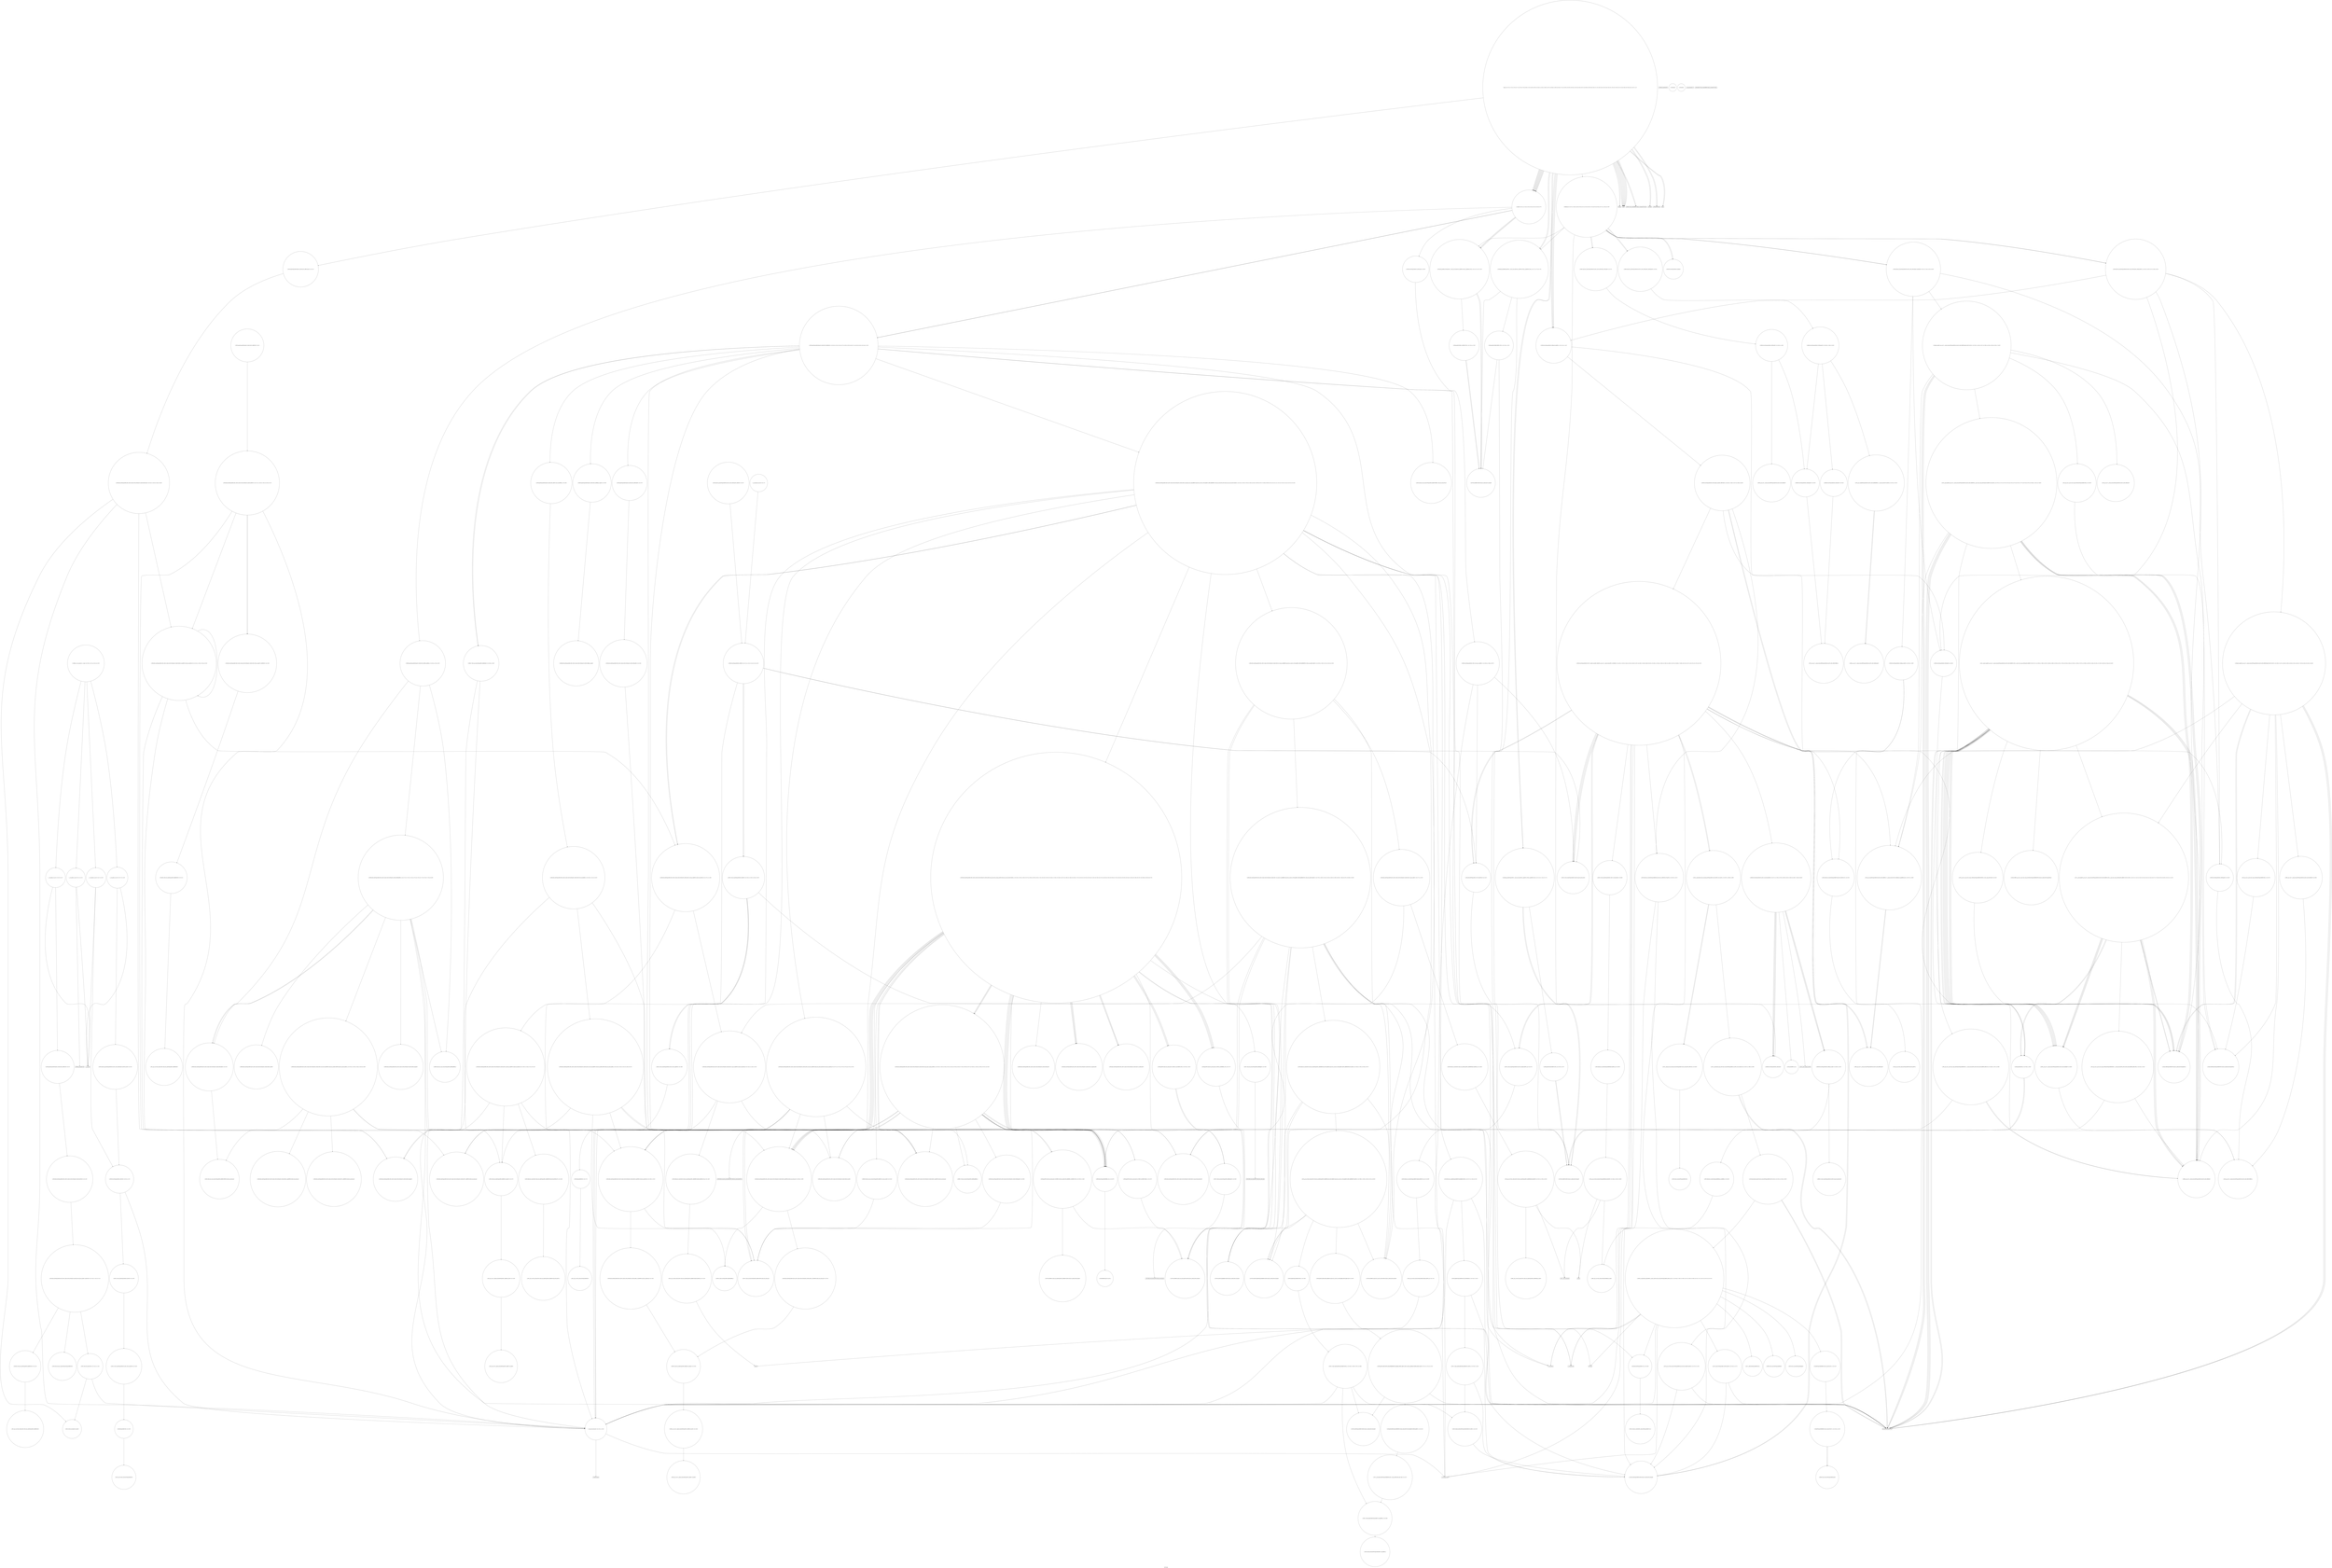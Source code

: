 digraph "Call Graph" {
	label="Call Graph";

	Node0x558d7c072cc0 [shape=record,shape=circle,label="{__cxx_global_var_init|{<s0>1|<s1>2}}"];
	Node0x558d7c072cc0:s0 -> Node0x558d7c072d40[color=black];
	Node0x558d7c072cc0:s1 -> Node0x558d7c584b60[color=black];
	Node0x558d7c58c420 [shape=record,shape=circle,label="{_ZN9__gnu_cxx17__normal_iteratorIPKSt4pairIiiESt6vectorIS2_SaIS2_EEEC2ERKS4_}"];
	Node0x558d7c586260 [shape=record,shape=circle,label="{_ZNKSt4lessISt4pairIiiEEclERKS1_S4_|{<s0>187}}"];
	Node0x558d7c586260:s0 -> Node0x558d7c586860[color=black];
	Node0x558d7c5850e0 [shape=record,shape=circle,label="{_ZNSt14priority_queueISt4pairIiiESt6vectorIS1_SaIS1_EESt4lessIS1_EEC2IS4_vEEv|{<s0>19}}"];
	Node0x558d7c5850e0:s0 -> Node0x558d7c584ee0[color=black];
	Node0x558d7c588b00 [shape=record,shape=circle,label="{_ZN9__gnu_cxx5__ops15_Iter_comp_iterISt4lessISt4pairIiiEEEclINS_17__normal_iteratorIPS4_St6vectorIS4_SaIS4_EEEESD_EEbT_T0_|{<s0>406|<s1>407|<s2>408}}"];
	Node0x558d7c588b00:s0 -> Node0x558d7c58c9a0[color=black];
	Node0x558d7c588b00:s1 -> Node0x558d7c58c9a0[color=black];
	Node0x558d7c588b00:s2 -> Node0x558d7c586260[color=black];
	Node0x558d7c586960 [shape=record,shape=circle,label="{_ZNSt3mapISt4pairIiiEiSt4lessIS1_ESaIS0_IKS1_iEEE11lower_boundERS4_|{<s0>196}}"];
	Node0x558d7c586960:s0 -> Node0x558d7c586de0[color=black];
	Node0x558d7c5857e0 [shape=record,shape=circle,label="{_ZSt9make_pairIiRiESt4pairINSt17__decay_and_stripIT_E6__typeENS2_IT0_E6__typeEEOS3_OS6_|{<s0>71|<s1>72|<s2>73}}"];
	Node0x558d7c5857e0:s0 -> Node0x558d7c587e80[color=black];
	Node0x558d7c5857e0:s1 -> Node0x558d7c587d80[color=black];
	Node0x558d7c5857e0:s2 -> Node0x558d7c587f00[color=black];
	Node0x558d7c589200 [shape=record,shape=circle,label="{_ZNSt8_Rb_treeISt4pairIiiES0_IKS1_iESt10_Select1stIS3_ESt4lessIS1_ESaIS3_EE5clearEv|{<s0>441|<s1>442|<s2>443|<s3>444}}"];
	Node0x558d7c589200:s0 -> Node0x558d7c587480[color=black];
	Node0x558d7c589200:s1 -> Node0x558d7c587400[color=black];
	Node0x558d7c589200:s2 -> Node0x558d7c5860e0[color=black];
	Node0x558d7c589200:s3 -> Node0x558d7c587200[color=black];
	Node0x558d7c587060 [shape=record,shape=circle,label="{_ZNKSt8_Rb_treeISt4pairIiiES0_IKS1_iESt10_Select1stIS3_ESt4lessIS1_ESaIS3_EE8key_compEv}"];
	Node0x558d7c585ee0 [shape=record,shape=circle,label="{_ZNSaISt13_Rb_tree_nodeISt4pairIKS0_IiiEiEEEC2Ev|{<s0>122}}"];
	Node0x558d7c585ee0:s0 -> Node0x558d7c586060[color=black];
	Node0x558d7c589900 [shape=record,shape=circle,label="{_ZNSt16allocator_traitsISaISt4pairIiiEEE8allocateERS2_m|{<s0>493}}"];
	Node0x558d7c589900:s0 -> Node0x558d7c589980[color=black];
	Node0x558d7c58afa0 [shape=record,shape=circle,label="{_ZNK9__gnu_cxx13new_allocatorISt13_Rb_tree_nodeISt4pairIKS2_IiiEiEEE8max_sizeEv}"];
	Node0x558d7c587600 [shape=record,shape=circle,label="{_ZNSt8_Rb_treeISt4pairIiiES0_IKS1_iESt10_Select1stIS3_ESt4lessIS1_ESaIS3_EE7_S_leftEPSt18_Rb_tree_node_base}"];
	Node0x558d7c58a000 [shape=record,shape=circle,label="{_GLOBAL__sub_I_giongto35_1_0.cpp|{<s0>520|<s1>521|<s2>522|<s3>523}}"];
	Node0x558d7c58a000:s0 -> Node0x558d7c072cc0[color=black];
	Node0x558d7c58a000:s1 -> Node0x558d7c584ce0[color=black];
	Node0x558d7c58a000:s2 -> Node0x558d7c584e60[color=black];
	Node0x558d7c58a000:s3 -> Node0x558d7c585060[color=black];
	Node0x558d7c58b6a0 [shape=record,shape=circle,label="{_ZSt3getILm0EJOSt4pairIiiEEERNSt13tuple_elementIXT_ESt5tupleIJDpT0_EEE4typeERS7_|{<s0>314}}"];
	Node0x558d7c58b6a0:s0 -> Node0x558d7c58b720[color=black];
	Node0x558d7c587d00 [shape=record,shape=circle,label="{_ZN9__gnu_cxx13new_allocatorISt13_Rb_tree_nodeISt4pairIKS2_IiiEiEEED2Ev}"];
	Node0x558d7c58bda0 [shape=record,shape=circle,label="{_ZNSt4pairIPSt18_Rb_tree_node_baseS1_EC2IRPSt13_Rb_tree_nodeIS_IKS_IiiEiEERS1_Lb1EEEOT_OT0_|{<s0>339|<s1>340}}"];
	Node0x558d7c58bda0:s0 -> Node0x558d7c58be20[color=black];
	Node0x558d7c58bda0:s1 -> Node0x558d7c58bca0[color=black];
	Node0x558d7c588400 [shape=record,shape=circle,label="{_ZNSt12_Destroy_auxILb1EE9__destroyIPSt4pairIiiEEEvT_S5_}"];
	Node0x558d7c072d40 [shape=record,shape=Mrecord,label="{_ZNSt8ios_base4InitC1Ev}"];
	Node0x558d7c58c4a0 [shape=record,shape=circle,label="{_ZSt8pop_heapIN9__gnu_cxx17__normal_iteratorIPSt4pairIiiESt6vectorIS3_SaIS3_EEEESt4lessIS3_EEvT_SB_T0_|{<s0>355|<s1>356|<s2>357|<s3>358|<s4>359|<s5>360|<s6>361|<s7>362}}"];
	Node0x558d7c58c4a0:s0 -> Node0x558d7c58c6a0[color=black];
	Node0x558d7c58c4a0:s1 -> Node0x558d7c58c720[color=black];
	Node0x558d7c58c4a0:s2 -> Node0x558d7c58c7a0[color=black];
	Node0x558d7c58c4a0:s3 -> Node0x558d7c58c820[color=black];
	Node0x558d7c58c4a0:s4 -> Node0x558d7c586360[color=black];
	Node0x558d7c58c4a0:s5 -> Node0x558d7c586360[color=black];
	Node0x558d7c58c4a0:s6 -> Node0x558d7c586360[color=black];
	Node0x558d7c58c4a0:s7 -> Node0x558d7c58c8a0[color=black];
	Node0x558d7c5862e0 [shape=record,shape=circle,label="{_ZNSt8_Rb_treeISt4pairIiiES0_IKS1_iESt10_Select1stIS3_ESt4lessIS1_ESaIS3_EE6_S_keyEPKSt18_Rb_tree_node_base|{<s0>188|<s1>189}}"];
	Node0x558d7c5862e0:s0 -> Node0x558d7c5868e0[color=black];
	Node0x558d7c5862e0:s1 -> Node0x558d7c5865e0[color=black];
	Node0x558d7c585160 [shape=record,shape=circle,label="{_ZNSt14priority_queueISt4pairIiiESt6vectorIS1_SaIS1_EESt4lessIS1_EED2Ev|{<s0>20}}"];
	Node0x558d7c585160:s0 -> Node0x558d7c584fe0[color=black];
	Node0x558d7c588b80 [shape=record,shape=circle,label="{_ZNK9__gnu_cxx17__normal_iteratorIPSt4pairIiiESt6vectorIS2_SaIS2_EEEplEl|{<s0>409}}"];
	Node0x558d7c588b80:s0 -> Node0x558d7c588d80[color=black];
	Node0x558d7c5869e0 [shape=record,shape=circle,label="{_ZNKSt17_Rb_tree_iteratorISt4pairIKS0_IiiEiEEeqERKS4_}"];
	Node0x558d7c585860 [shape=record,shape=circle,label="{main|{<s0>74|<s1>75|<s2>76|<s3>77|<s4>78|<s5>79|<s6>80|<s7>81|<s8>82|<s9>83|<s10>84|<s11>85|<s12>86|<s13>87|<s14>88|<s15>89|<s16>90|<s17>91|<s18>92|<s19>93|<s20>94|<s21>95|<s22>96|<s23>97|<s24>98|<s25>99|<s26>100|<s27>101|<s28>102|<s29>103|<s30>104|<s31>105|<s32>106|<s33>107|<s34>108|<s35>109|<s36>110|<s37>111}}"];
	Node0x558d7c585860:s0 -> Node0x558d7c5858e0[color=black];
	Node0x558d7c585860:s1 -> Node0x558d7c5858e0[color=black];
	Node0x558d7c585860:s2 -> Node0x558d7c585960[color=black];
	Node0x558d7c585860:s3 -> Node0x558d7c585960[color=black];
	Node0x558d7c585860:s4 -> Node0x558d7c5859e0[color=black];
	Node0x558d7c585860:s5 -> Node0x558d7c585960[color=black];
	Node0x558d7c585860:s6 -> Node0x558d7c585960[color=black];
	Node0x558d7c585860:s7 -> Node0x558d7c5851e0[color=black];
	Node0x558d7c585860:s8 -> Node0x558d7c5851e0[color=black];
	Node0x558d7c585860:s9 -> Node0x558d7c585ae0[color=black];
	Node0x558d7c585860:s10 -> Node0x558d7c585a60[color=black];
	Node0x558d7c585860:s11 -> Node0x558d7c5851e0[color=black];
	Node0x558d7c585860:s12 -> Node0x558d7c5851e0[color=black];
	Node0x558d7c585860:s13 -> Node0x558d7c585ae0[color=black];
	Node0x558d7c585860:s14 -> Node0x558d7c585a60[color=black];
	Node0x558d7c585860:s15 -> Node0x558d7c585960[color=black];
	Node0x558d7c585860:s16 -> Node0x558d7c585960[color=black];
	Node0x558d7c585860:s17 -> Node0x558d7c5851e0[color=black];
	Node0x558d7c585860:s18 -> Node0x558d7c5851e0[color=black];
	Node0x558d7c585860:s19 -> Node0x558d7c5857e0[color=black];
	Node0x558d7c585860:s20 -> Node0x558d7c585a60[color=black];
	Node0x558d7c585860:s21 -> Node0x558d7c5851e0[color=black];
	Node0x558d7c585860:s22 -> Node0x558d7c5851e0[color=black];
	Node0x558d7c585860:s23 -> Node0x558d7c5857e0[color=black];
	Node0x558d7c585860:s24 -> Node0x558d7c585a60[color=black];
	Node0x558d7c585860:s25 -> Node0x558d7c585960[color=black];
	Node0x558d7c585860:s26 -> Node0x558d7c585b60[color=black];
	Node0x558d7c585860:s27 -> Node0x558d7c585be0[color=black];
	Node0x558d7c585860:s28 -> Node0x558d7c585b60[color=black];
	Node0x558d7c585860:s29 -> Node0x558d7c585c60[color=black];
	Node0x558d7c585860:s30 -> Node0x558d7c585960[color=black];
	Node0x558d7c585860:s31 -> Node0x558d7c5851e0[color=black];
	Node0x558d7c585860:s32 -> Node0x558d7c5851e0[color=black];
	Node0x558d7c585860:s33 -> Node0x558d7c585460[color=black];
	Node0x558d7c585860:s34 -> Node0x558d7c585be0[color=black];
	Node0x558d7c585860:s35 -> Node0x558d7c585c60[color=black];
	Node0x558d7c585860:s36 -> Node0x558d7c585d60[color=black];
	Node0x558d7c585860:s37 -> Node0x558d7c585d60[color=black];
	Node0x558d7c589280 [shape=record,shape=circle,label="{_ZNSt6vectorISt4pairIiiESaIS1_EE12emplace_backIJS1_EEEvDpOT_|{<s0>445|<s1>446|<s2>447|<s3>448|<s4>449}}"];
	Node0x558d7c589280:s0 -> Node0x558d7c58b5a0[color=black];
	Node0x558d7c589280:s1 -> Node0x558d7c589300[color=black];
	Node0x558d7c589280:s2 -> Node0x558d7c58c5a0[color=black];
	Node0x558d7c589280:s3 -> Node0x558d7c58b5a0[color=black];
	Node0x558d7c589280:s4 -> Node0x558d7c589380[color=black];
	Node0x558d7c5870e0 [shape=record,shape=circle,label="{_ZNSt8_Rb_treeISt4pairIiiES0_IKS1_iESt10_Select1stIS3_ESt4lessIS1_ESaIS3_EE14_M_create_nodeIJRKSt21piecewise_construct_tSt5tupleIJOS1_EESE_IJEEEEEPSt13_Rb_tree_nodeIS3_EDpOT_|{<s0>229|<s1>230|<s2>231|<s3>232|<s4>233}}"];
	Node0x558d7c5870e0:s0 -> Node0x558d7c58ada0[color=black];
	Node0x558d7c5870e0:s1 -> Node0x558d7c587160[color=black];
	Node0x558d7c5870e0:s2 -> Node0x558d7c58aa20[color=black];
	Node0x558d7c5870e0:s3 -> Node0x558d7c58aaa0[color=black];
	Node0x558d7c5870e0:s4 -> Node0x558d7c58ae20[color=black];
	Node0x558d7c585f60 [shape=record,shape=circle,label="{_ZNSt20_Rb_tree_key_compareISt4lessISt4pairIiiEEEC2Ev}"];
	Node0x558d7c589980 [shape=record,shape=circle,label="{_ZN9__gnu_cxx13new_allocatorISt4pairIiiEE8allocateEmPKv|{<s0>494|<s1>495|<s2>496}}"];
	Node0x558d7c589980:s0 -> Node0x558d7c589880[color=black];
	Node0x558d7c589980:s1 -> Node0x558d7c58b020[color=black];
	Node0x558d7c589980:s2 -> Node0x558d7c58b0a0[color=black];
	Node0x558d7c58b020 [shape=record,shape=Mrecord,label="{_ZSt17__throw_bad_allocv}"];
	Node0x558d7c587680 [shape=record,shape=circle,label="{_ZNSt8_Rb_treeISt4pairIiiES0_IKS1_iESt10_Select1stIS3_ESt4lessIS1_ESaIS3_EE12_M_drop_nodeEPSt13_Rb_tree_nodeIS3_E|{<s0>137|<s1>138}}"];
	Node0x558d7c587680:s0 -> Node0x558d7c587700[color=black];
	Node0x558d7c587680:s1 -> Node0x558d7c587780[color=black];
	Node0x558d7c58b720 [shape=record,shape=circle,label="{_ZSt12__get_helperILm0EOSt4pairIiiEJEERT0_RSt11_Tuple_implIXT_EJS3_DpT1_EE|{<s0>315}}"];
	Node0x558d7c58b720:s0 -> Node0x558d7c58b420[color=black];
	Node0x558d7c587d80 [shape=record,shape=circle,label="{_ZSt7forwardIRiEOT_RNSt16remove_referenceIS1_E4typeE}"];
	Node0x558d7c58be20 [shape=record,shape=circle,label="{_ZSt7forwardIRPSt13_Rb_tree_nodeISt4pairIKS1_IiiEiEEEOT_RNSt16remove_referenceIS8_E4typeE}"];
	Node0x558d7c588480 [shape=record,shape=circle,label="{_ZNSt12_Vector_baseISt4pairIiiESaIS1_EE13_M_deallocateEPS1_m|{<s0>167}}"];
	Node0x558d7c588480:s0 -> Node0x558d7c588580[color=black];
	Node0x558d7c584ae0 [shape=record,shape=Mrecord,label="{_ZNSt8ios_base4InitD1Ev}"];
	Node0x558d7c58c520 [shape=record,shape=circle,label="{_ZNSt6vectorISt4pairIiiESaIS1_EE5beginEv|{<s0>363}}"];
	Node0x558d7c58c520:s0 -> Node0x558d7c588d80[color=black];
	Node0x558d7c586360 [shape=record,shape=Mrecord,label="{llvm.memcpy.p0i8.p0i8.i64}"];
	Node0x558d7c5851e0 [shape=record,shape=circle,label="{_Z3getii|{<s0>21|<s1>22|<s2>23|<s3>24|<s4>25|<s5>26|<s6>27}}"];
	Node0x558d7c5851e0:s0 -> Node0x558d7c5852e0[color=black];
	Node0x558d7c5851e0:s1 -> Node0x558d7c585260[color=black];
	Node0x558d7c5851e0:s2 -> Node0x558d7c5852e0[color=black];
	Node0x558d7c5851e0:s3 -> Node0x558d7c585360[color=black];
	Node0x558d7c5851e0:s4 -> Node0x558d7c5853e0[color=black];
	Node0x558d7c5851e0:s5 -> Node0x558d7c5852e0[color=black];
	Node0x558d7c5851e0:s6 -> Node0x558d7c585360[color=black];
	Node0x558d7c588c00 [shape=record,shape=circle,label="{_ZSt4moveIRN9__gnu_cxx5__ops15_Iter_comp_iterISt4lessISt4pairIiiEEEEEONSt16remove_referenceIT_E4typeEOSA_}"];
	Node0x558d7c586a60 [shape=record,shape=circle,label="{_ZNSt3mapISt4pairIiiEiSt4lessIS1_ESaIS0_IKS1_iEEE3endEv|{<s0>197}}"];
	Node0x558d7c586a60:s0 -> Node0x558d7c586fe0[color=black];
	Node0x558d7c5858e0 [shape=record,shape=Mrecord,label="{freopen}"];
	Node0x558d7c589300 [shape=record,shape=circle,label="{_ZNSt16allocator_traitsISaISt4pairIiiEEE9constructIS1_JS1_EEEvRS2_PT_DpOT0_|{<s0>450|<s1>451}}"];
	Node0x558d7c589300:s0 -> Node0x558d7c58b5a0[color=black];
	Node0x558d7c589300:s1 -> Node0x558d7c589400[color=black];
	Node0x558d7c587160 [shape=record,shape=circle,label="{_ZSt7forwardIRKSt21piecewise_construct_tEOT_RNSt16remove_referenceIS3_E4typeE}"];
	Node0x558d7c585fe0 [shape=record,shape=circle,label="{_ZNSt15_Rb_tree_headerC2Ev|{<s0>123|<s1>124}}"];
	Node0x558d7c585fe0:s0 -> Node0x558d7c5860e0[color=black];
	Node0x558d7c585fe0:s1 -> Node0x558d7c587200[color=black];
	Node0x558d7c589a00 [shape=record,shape=circle,label="{_ZSt22__uninitialized_copy_aISt13move_iteratorIPSt4pairIiiEES3_S2_ET0_T_S6_S5_RSaIT1_E|{<s0>497|<s1>498|<s2>499}}"];
	Node0x558d7c589a00:s0 -> Node0x558d7c586360[color=black];
	Node0x558d7c589a00:s1 -> Node0x558d7c586360[color=black];
	Node0x558d7c589a00:s2 -> Node0x558d7c589b00[color=black];
	Node0x558d7c58b0a0 [shape=record,shape=Mrecord,label="{_Znwm}"];
	Node0x558d7c587700 [shape=record,shape=circle,label="{_ZNSt8_Rb_treeISt4pairIiiES0_IKS1_iESt10_Select1stIS3_ESt4lessIS1_ESaIS3_EE15_M_destroy_nodeEPSt13_Rb_tree_nodeIS3_E|{<s0>139|<s1>140|<s2>141|<s3>142}}"];
	Node0x558d7c587700:s0 -> Node0x558d7c587880[color=black];
	Node0x558d7c587700:s1 -> Node0x558d7c587900[color=black];
	Node0x558d7c587700:s2 -> Node0x558d7c587800[color=black];
	Node0x558d7c587700:s3 -> Node0x558d7c587200[color=black];
	Node0x558d7c58b7a0 [shape=record,shape=circle,label="{_ZNKSt23_Rb_tree_const_iteratorISt4pairIKS0_IiiEiEE13_M_const_castEv|{<s0>316}}"];
	Node0x558d7c58b7a0:s0 -> Node0x558d7c586f60[color=black];
	Node0x558d7c587e00 [shape=record,shape=circle,label="{_ZNSt4pairIiiEC2IRiS2_Lb1EEEOT_OT0_|{<s0>152|<s1>153}}"];
	Node0x558d7c587e00:s0 -> Node0x558d7c587d80[color=black];
	Node0x558d7c587e00:s1 -> Node0x558d7c587d80[color=black];
	Node0x558d7c58bea0 [shape=record,shape=Mrecord,label="{_ZSt18_Rb_tree_decrementPSt18_Rb_tree_node_base}"];
	Node0x558d7c588500 [shape=record,shape=circle,label="{_ZNSt12_Vector_baseISt4pairIiiESaIS1_EE12_Vector_implD2Ev|{<s0>168}}"];
	Node0x558d7c588500:s0 -> Node0x558d7c588680[color=black];
	Node0x558d7c584b60 [shape=record,shape=Mrecord,label="{__cxa_atexit}"];
	Node0x558d7c58c5a0 [shape=record,shape=circle,label="{_ZNSt6vectorISt4pairIiiESaIS1_EE3endEv|{<s0>364}}"];
	Node0x558d7c58c5a0:s0 -> Node0x558d7c588d80[color=black];
	Node0x558d7c5863e0 [shape=record,shape=circle,label="{_ZNSt8_Rb_treeISt4pairIiiES0_IKS1_iESt10_Select1stIS3_ESt4lessIS1_ESaIS3_EE6_S_keyEPKSt13_Rb_tree_nodeIS3_E|{<s0>190|<s1>191}}"];
	Node0x558d7c5863e0:s0 -> Node0x558d7c586660[color=black];
	Node0x558d7c5863e0:s1 -> Node0x558d7c5865e0[color=black];
	Node0x558d7c585260 [shape=record,shape=circle,label="{_ZNKSt3mapISt4pairIiiEiSt4lessIS1_ESaIS0_IKS1_iEEE5countERS4_|{<s0>28|<s1>29|<s2>30}}"];
	Node0x558d7c585260:s0 -> Node0x558d7c588780[color=black];
	Node0x558d7c585260:s1 -> Node0x558d7c588880[color=black];
	Node0x558d7c585260:s2 -> Node0x558d7c588800[color=black];
	Node0x558d7c588c80 [shape=record,shape=circle,label="{_ZN9__gnu_cxx5__ops14_Iter_comp_valISt4lessISt4pairIiiEEEC2EONS0_15_Iter_comp_iterIS5_EE|{<s0>410}}"];
	Node0x558d7c588c80:s0 -> Node0x558d7c58c720[color=black];
	Node0x558d7c586ae0 [shape=record,shape=circle,label="{_ZNKSt3mapISt4pairIiiEiSt4lessIS1_ESaIS0_IKS1_iEEE8key_compEv|{<s0>198}}"];
	Node0x558d7c586ae0:s0 -> Node0x558d7c587060[color=black];
	Node0x558d7c585960 [shape=record,shape=Mrecord,label="{scanf}"];
	Node0x558d7c589380 [shape=record,shape=circle,label="{_ZNSt6vectorISt4pairIiiESaIS1_EE17_M_realloc_insertIJS1_EEEvN9__gnu_cxx17__normal_iteratorIPS1_S3_EEDpOT_|{<s0>452|<s1>453|<s2>454|<s3>455|<s4>456|<s5>457|<s6>458|<s7>459|<s8>460|<s9>461|<s10>462|<s11>463|<s12>464|<s13>465|<s14>466|<s15>467|<s16>468|<s17>469|<s18>470|<s19>471|<s20>472|<s21>473|<s22>474}}"];
	Node0x558d7c589380:s0 -> Node0x558d7c589480[color=black];
	Node0x558d7c589380:s1 -> Node0x558d7c58c520[color=black];
	Node0x558d7c589380:s2 -> Node0x558d7c58c6a0[color=black];
	Node0x558d7c589380:s3 -> Node0x558d7c589500[color=black];
	Node0x558d7c589380:s4 -> Node0x558d7c58b5a0[color=black];
	Node0x558d7c589380:s5 -> Node0x558d7c589300[color=black];
	Node0x558d7c589380:s6 -> Node0x558d7c58c920[color=black];
	Node0x558d7c589380:s7 -> Node0x558d7c588280[color=black];
	Node0x558d7c589380:s8 -> Node0x558d7c589580[color=black];
	Node0x558d7c589380:s9 -> Node0x558d7c58c920[color=black];
	Node0x558d7c589380:s10 -> Node0x558d7c588280[color=black];
	Node0x558d7c589380:s11 -> Node0x558d7c589580[color=black];
	Node0x558d7c589380:s12 -> Node0x558d7c587280[color=black];
	Node0x558d7c589380:s13 -> Node0x558d7c588e80[color=black];
	Node0x558d7c589380:s14 -> Node0x558d7c58aca0[color=black];
	Node0x558d7c589380:s15 -> Node0x558d7c588280[color=black];
	Node0x558d7c589380:s16 -> Node0x558d7c588200[color=black];
	Node0x558d7c589380:s17 -> Node0x558d7c588480[color=black];
	Node0x558d7c589380:s18 -> Node0x558d7c58ac20[color=black];
	Node0x558d7c589380:s19 -> Node0x558d7c588280[color=black];
	Node0x558d7c589380:s20 -> Node0x558d7c588200[color=black];
	Node0x558d7c589380:s21 -> Node0x558d7c588480[color=black];
	Node0x558d7c589380:s22 -> Node0x558d7c587200[color=black];
	Node0x558d7c58aa20 [shape=record,shape=circle,label="{_ZSt7forwardISt5tupleIJOSt4pairIiiEEEEOT_RNSt16remove_referenceIS5_E4typeE}"];
	Node0x558d7c586060 [shape=record,shape=circle,label="{_ZN9__gnu_cxx13new_allocatorISt13_Rb_tree_nodeISt4pairIKS2_IiiEiEEEC2Ev}"];
	Node0x558d7c589a80 [shape=record,shape=circle,label="{_ZSt32__make_move_if_noexcept_iteratorISt4pairIiiESt13move_iteratorIPS1_EET0_PT_|{<s0>500}}"];
	Node0x558d7c589a80:s0 -> Node0x558d7c589f80[color=black];
	Node0x558d7c58b120 [shape=record,shape=circle,label="{_ZNSt16allocator_traitsISaISt13_Rb_tree_nodeISt4pairIKS1_IiiEiEEEE9constructIS4_JRKSt21piecewise_construct_tSt5tupleIJOS2_EESC_IJEEEEEvRS6_PT_DpOT0_|{<s0>294|<s1>295|<s2>296|<s3>297}}"];
	Node0x558d7c58b120:s0 -> Node0x558d7c587160[color=black];
	Node0x558d7c58b120:s1 -> Node0x558d7c58aa20[color=black];
	Node0x558d7c58b120:s2 -> Node0x558d7c58aaa0[color=black];
	Node0x558d7c58b120:s3 -> Node0x558d7c58b1a0[color=black];
	Node0x558d7c587780 [shape=record,shape=circle,label="{_ZNSt8_Rb_treeISt4pairIiiES0_IKS1_iESt10_Select1stIS3_ESt4lessIS1_ESaIS3_EE11_M_put_nodeEPSt13_Rb_tree_nodeIS3_E|{<s0>143|<s1>144|<s2>145}}"];
	Node0x558d7c587780:s0 -> Node0x558d7c587880[color=black];
	Node0x558d7c587780:s1 -> Node0x558d7c587b00[color=black];
	Node0x558d7c587780:s2 -> Node0x558d7c587200[color=black];
	Node0x558d7c58b820 [shape=record,shape=circle,label="{_ZNKSt8_Rb_treeISt4pairIiiES0_IKS1_iESt10_Select1stIS3_ESt4lessIS1_ESaIS3_EE4sizeEv}"];
	Node0x558d7c587e80 [shape=record,shape=circle,label="{_ZSt7forwardIiEOT_RNSt16remove_referenceIS0_E4typeE}"];
	Node0x558d7c58bf20 [shape=record,shape=Mrecord,label="{_ZSt18_Rb_tree_incrementPSt18_Rb_tree_node_base}"];
	Node0x558d7c588580 [shape=record,shape=circle,label="{_ZNSt16allocator_traitsISaISt4pairIiiEEE10deallocateERS2_PS1_m|{<s0>169}}"];
	Node0x558d7c588580:s0 -> Node0x558d7c588600[color=black];
	Node0x558d7c584be0 [shape=record,shape=circle,label="{_Z7fastMaxii}"];
	Node0x558d7c58c620 [shape=record,shape=circle,label="{_ZNSt6vectorISt4pairIiiESaIS1_EE8pop_backEv|{<s0>365|<s1>366}}"];
	Node0x558d7c58c620:s0 -> Node0x558d7c588e80[color=black];
	Node0x558d7c58c620:s1 -> Node0x558d7c587200[color=black];
	Node0x558d7c586460 [shape=record,shape=circle,label="{_ZNSt8_Rb_treeISt4pairIiiES0_IKS1_iESt10_Select1stIS3_ESt4lessIS1_ESaIS3_EE7_S_leftEPKSt18_Rb_tree_node_base}"];
	Node0x558d7c5852e0 [shape=record,shape=circle,label="{_ZSt9make_pairIRiS0_ESt4pairINSt17__decay_and_stripIT_E6__typeENS2_IT0_E6__typeEEOS3_OS6_|{<s0>31|<s1>32|<s2>33}}"];
	Node0x558d7c5852e0:s0 -> Node0x558d7c587d80[color=black];
	Node0x558d7c5852e0:s1 -> Node0x558d7c587d80[color=black];
	Node0x558d7c5852e0:s2 -> Node0x558d7c587e00[color=black];
	Node0x558d7c588d00 [shape=record,shape=circle,label="{_ZSt11__push_heapIN9__gnu_cxx17__normal_iteratorIPSt4pairIiiESt6vectorIS3_SaIS3_EEEElS3_NS0_5__ops14_Iter_comp_valISt4lessIS3_EEEEvT_T0_SF_T1_RT2_|{<s0>411|<s1>412|<s2>413|<s3>414|<s4>415|<s5>416|<s6>417|<s7>418|<s8>419|<s9>420|<s10>421|<s11>422}}"];
	Node0x558d7c588d00:s0 -> Node0x558d7c588b80[color=black];
	Node0x558d7c588d00:s1 -> Node0x558d7c588e00[color=black];
	Node0x558d7c588d00:s2 -> Node0x558d7c588b80[color=black];
	Node0x558d7c588d00:s3 -> Node0x558d7c58c9a0[color=black];
	Node0x558d7c588d00:s4 -> Node0x558d7c586d60[color=black];
	Node0x558d7c588d00:s5 -> Node0x558d7c588b80[color=black];
	Node0x558d7c588d00:s6 -> Node0x558d7c58c9a0[color=black];
	Node0x558d7c588d00:s7 -> Node0x558d7c588a00[color=black];
	Node0x558d7c588d00:s8 -> Node0x558d7c586d60[color=black];
	Node0x558d7c588d00:s9 -> Node0x558d7c588b80[color=black];
	Node0x558d7c588d00:s10 -> Node0x558d7c58c9a0[color=black];
	Node0x558d7c588d00:s11 -> Node0x558d7c588a00[color=black];
	Node0x558d7c586b60 [shape=record,shape=circle,label="{_ZNKSt17_Rb_tree_iteratorISt4pairIKS0_IiiEiEEdeEv|{<s0>199|<s1>200}}"];
	Node0x558d7c586b60:s0 -> Node0x558d7c587900[color=black];
	Node0x558d7c586b60:s1 -> Node0x558d7c587200[color=black];
	Node0x558d7c5859e0 [shape=record,shape=circle,label="{_ZNSt3mapISt4pairIiiEiSt4lessIS1_ESaIS0_IKS1_iEEE5clearEv|{<s0>112}}"];
	Node0x558d7c5859e0:s0 -> Node0x558d7c589200[color=black];
	Node0x558d7c589400 [shape=record,shape=circle,label="{_ZN9__gnu_cxx13new_allocatorISt4pairIiiEE9constructIS2_JS2_EEEvPT_DpOT0_|{<s0>475|<s1>476}}"];
	Node0x558d7c589400:s0 -> Node0x558d7c58b5a0[color=black];
	Node0x558d7c589400:s1 -> Node0x558d7c586360[color=black];
	Node0x558d7c58aaa0 [shape=record,shape=circle,label="{_ZSt7forwardISt5tupleIJEEEOT_RNSt16remove_referenceIS2_E4typeE}"];
	Node0x558d7c5860e0 [shape=record,shape=circle,label="{_ZNSt15_Rb_tree_header8_M_resetEv}"];
	Node0x558d7c589b00 [shape=record,shape=circle,label="{_ZSt18uninitialized_copyISt13move_iteratorIPSt4pairIiiEES3_ET0_T_S6_S5_|{<s0>501|<s1>502|<s2>503}}"];
	Node0x558d7c589b00:s0 -> Node0x558d7c586360[color=black];
	Node0x558d7c589b00:s1 -> Node0x558d7c586360[color=black];
	Node0x558d7c589b00:s2 -> Node0x558d7c589b80[color=black];
	Node0x558d7c58b1a0 [shape=record,shape=circle,label="{_ZN9__gnu_cxx13new_allocatorISt13_Rb_tree_nodeISt4pairIKS2_IiiEiEEE9constructIS5_JRKSt21piecewise_construct_tSt5tupleIJOS3_EESC_IJEEEEEvPT_DpOT0_|{<s0>298|<s1>299|<s2>300|<s3>301|<s4>302}}"];
	Node0x558d7c58b1a0:s0 -> Node0x558d7c587160[color=black];
	Node0x558d7c58b1a0:s1 -> Node0x558d7c58aa20[color=black];
	Node0x558d7c58b1a0:s2 -> Node0x558d7c58b220[color=black];
	Node0x558d7c58b1a0:s3 -> Node0x558d7c58aaa0[color=black];
	Node0x558d7c58b1a0:s4 -> Node0x558d7c58b2a0[color=black];
	Node0x558d7c587800 [shape=record,shape=circle,label="{_ZNSt16allocator_traitsISaISt13_Rb_tree_nodeISt4pairIKS1_IiiEiEEEE7destroyIS4_EEvRS6_PT_|{<s0>146}}"];
	Node0x558d7c587800:s0 -> Node0x558d7c587980[color=black];
	Node0x558d7c58b8a0 [shape=record,shape=circle,label="{_ZNSt8_Rb_treeISt4pairIiiES0_IKS1_iESt10_Select1stIS3_ESt4lessIS1_ESaIS3_EE12_M_rightmostEv}"];
	Node0x558d7c587f00 [shape=record,shape=circle,label="{_ZNSt4pairIiiEC2IiRiLb1EEEOT_OT0_|{<s0>154|<s1>155}}"];
	Node0x558d7c587f00:s0 -> Node0x558d7c587e80[color=black];
	Node0x558d7c587f00:s1 -> Node0x558d7c587d80[color=black];
	Node0x558d7c58bfa0 [shape=record,shape=Mrecord,label="{_ZSt29_Rb_tree_insert_and_rebalancebPSt18_Rb_tree_node_baseS0_RS_}"];
	Node0x558d7c588600 [shape=record,shape=circle,label="{_ZN9__gnu_cxx13new_allocatorISt4pairIiiEE10deallocateEPS2_m|{<s0>170}}"];
	Node0x558d7c588600:s0 -> Node0x558d7c587c00[color=black];
	Node0x558d7c584c60 [shape=record,shape=circle,label="{_Z7fastMinii}"];
	Node0x558d7c58c6a0 [shape=record,shape=circle,label="{_ZN9__gnu_cxxmiIPSt4pairIiiESt6vectorIS2_SaIS2_EEEENS_17__normal_iteratorIT_T0_E15difference_typeERKSA_SD_|{<s0>367|<s1>368}}"];
	Node0x558d7c58c6a0:s0 -> Node0x558d7c58c920[color=black];
	Node0x558d7c58c6a0:s1 -> Node0x558d7c58c920[color=black];
	Node0x558d7c5864e0 [shape=record,shape=circle,label="{_ZNSt8_Rb_treeISt4pairIiiES0_IKS1_iESt10_Select1stIS3_ESt4lessIS1_ESaIS3_EE8_S_rightEPKSt18_Rb_tree_node_base}"];
	Node0x558d7c585360 [shape=record,shape=circle,label="{_ZNSt3mapISt4pairIiiEiSt4lessIS1_ESaIS0_IKS1_iEEEixEOS1_|{<s0>34|<s1>35|<s2>36|<s3>37|<s4>38|<s5>39|<s6>40|<s7>41|<s8>42|<s9>43|<s10>44|<s11>45}}"];
	Node0x558d7c585360:s0 -> Node0x558d7c586960[color=black];
	Node0x558d7c585360:s1 -> Node0x558d7c586a60[color=black];
	Node0x558d7c585360:s2 -> Node0x558d7c5869e0[color=black];
	Node0x558d7c585360:s3 -> Node0x558d7c586ae0[color=black];
	Node0x558d7c585360:s4 -> Node0x558d7c586b60[color=black];
	Node0x558d7c585360:s5 -> Node0x558d7c586260[color=black];
	Node0x558d7c585360:s6 -> Node0x558d7c586c60[color=black];
	Node0x558d7c585360:s7 -> Node0x558d7c586d60[color=black];
	Node0x558d7c585360:s8 -> Node0x558d7c586ce0[color=black];
	Node0x558d7c585360:s9 -> Node0x558d7c586be0[color=black];
	Node0x558d7c585360:s10 -> Node0x558d7c586360[color=black];
	Node0x558d7c585360:s11 -> Node0x558d7c586b60[color=black];
	Node0x558d7c588d80 [shape=record,shape=circle,label="{_ZN9__gnu_cxx17__normal_iteratorIPSt4pairIiiESt6vectorIS2_SaIS2_EEEC2ERKS3_}"];
	Node0x558d7c586be0 [shape=record,shape=circle,label="{_ZNSt8_Rb_treeISt4pairIiiES0_IKS1_iESt10_Select1stIS3_ESt4lessIS1_ESaIS3_EE22_M_emplace_hint_uniqueIJRKSt21piecewise_construct_tSt5tupleIJOS1_EESE_IJEEEEESt17_Rb_tree_iteratorIS3_ESt23_Rb_tree_const_iteratorIS3_EDpOT_|{<s0>201|<s1>202|<s2>203|<s3>204|<s4>205|<s5>206|<s6>207|<s7>208|<s8>209|<s9>210|<s10>211|<s11>212|<s12>213|<s13>214|<s14>215|<s15>216}}"];
	Node0x558d7c586be0:s0 -> Node0x558d7c587160[color=black];
	Node0x558d7c586be0:s1 -> Node0x558d7c58aa20[color=black];
	Node0x558d7c586be0:s2 -> Node0x558d7c58aaa0[color=black];
	Node0x558d7c586be0:s3 -> Node0x558d7c5870e0[color=black];
	Node0x558d7c586be0:s4 -> Node0x558d7c586360[color=black];
	Node0x558d7c586be0:s5 -> Node0x558d7c5863e0[color=black];
	Node0x558d7c586be0:s6 -> Node0x558d7c58ab20[color=black];
	Node0x558d7c586be0:s7 -> Node0x558d7c58aba0[color=black];
	Node0x558d7c586be0:s8 -> Node0x558d7c587280[color=black];
	Node0x558d7c586be0:s9 -> Node0x558d7c587680[color=black];
	Node0x558d7c586be0:s10 -> Node0x558d7c58ac20[color=black];
	Node0x558d7c586be0:s11 -> Node0x558d7c587680[color=black];
	Node0x558d7c586be0:s12 -> Node0x558d7c586f60[color=black];
	Node0x558d7c586be0:s13 -> Node0x558d7c58aca0[color=black];
	Node0x558d7c586be0:s14 -> Node0x558d7c58ad20[color=black];
	Node0x558d7c586be0:s15 -> Node0x558d7c587200[color=black];
	Node0x558d7c585a60 [shape=record,shape=circle,label="{_ZNSt6vectorISt4pairIiiESaIS1_EE9push_backEOS1_|{<s0>113|<s1>114}}"];
	Node0x558d7c585a60:s0 -> Node0x558d7c586d60[color=black];
	Node0x558d7c585a60:s1 -> Node0x558d7c589280[color=black];
	Node0x558d7c589480 [shape=record,shape=circle,label="{_ZNKSt6vectorISt4pairIiiESaIS1_EE12_M_check_lenEmPKc|{<s0>477|<s1>478|<s2>479|<s3>480|<s4>481|<s5>482|<s6>483|<s7>484|<s8>485}}"];
	Node0x558d7c589480:s0 -> Node0x558d7c589600[color=black];
	Node0x558d7c589480:s1 -> Node0x558d7c5856e0[color=black];
	Node0x558d7c589480:s2 -> Node0x558d7c589680[color=black];
	Node0x558d7c589480:s3 -> Node0x558d7c5856e0[color=black];
	Node0x558d7c589480:s4 -> Node0x558d7c5856e0[color=black];
	Node0x558d7c589480:s5 -> Node0x558d7c589700[color=black];
	Node0x558d7c589480:s6 -> Node0x558d7c5856e0[color=black];
	Node0x558d7c589480:s7 -> Node0x558d7c589600[color=black];
	Node0x558d7c589480:s8 -> Node0x558d7c589600[color=black];
	Node0x558d7c58ab20 [shape=record,shape=circle,label="{_ZNSt8_Rb_treeISt4pairIiiES0_IKS1_iESt10_Select1stIS3_ESt4lessIS1_ESaIS3_EE29_M_get_insert_hint_unique_posESt23_Rb_tree_const_iteratorIS3_ERS2_|{<s0>234|<s1>235|<s2>236|<s3>237|<s4>238|<s5>239|<s6>240|<s7>241|<s8>242|<s9>243|<s10>244|<s11>245|<s12>246|<s13>247|<s14>248|<s15>249|<s16>250|<s17>251|<s18>252|<s19>253|<s20>254|<s21>255|<s22>256|<s23>257|<s24>258|<s25>259|<s26>260|<s27>261|<s28>262|<s29>263|<s30>264|<s31>265|<s32>266|<s33>267|<s34>268|<s35>269|<s36>270}}"];
	Node0x558d7c58ab20:s0 -> Node0x558d7c58b7a0[color=black];
	Node0x558d7c58ab20:s1 -> Node0x558d7c586ee0[color=black];
	Node0x558d7c58ab20:s2 -> Node0x558d7c58b820[color=black];
	Node0x558d7c58ab20:s3 -> Node0x558d7c58b8a0[color=black];
	Node0x558d7c58ab20:s4 -> Node0x558d7c5862e0[color=black];
	Node0x558d7c58ab20:s5 -> Node0x558d7c586260[color=black];
	Node0x558d7c58ab20:s6 -> Node0x558d7c58b8a0[color=black];
	Node0x558d7c58ab20:s7 -> Node0x558d7c58b920[color=black];
	Node0x558d7c58ab20:s8 -> Node0x558d7c58b9a0[color=black];
	Node0x558d7c58ab20:s9 -> Node0x558d7c5862e0[color=black];
	Node0x558d7c58ab20:s10 -> Node0x558d7c586260[color=black];
	Node0x558d7c58ab20:s11 -> Node0x558d7c586360[color=black];
	Node0x558d7c58ab20:s12 -> Node0x558d7c58ba20[color=black];
	Node0x558d7c58ab20:s13 -> Node0x558d7c58ba20[color=black];
	Node0x558d7c58ab20:s14 -> Node0x558d7c58ba20[color=black];
	Node0x558d7c58ab20:s15 -> Node0x558d7c58baa0[color=black];
	Node0x558d7c58ab20:s16 -> Node0x558d7c58bb20[color=black];
	Node0x558d7c58ab20:s17 -> Node0x558d7c5862e0[color=black];
	Node0x558d7c58ab20:s18 -> Node0x558d7c586260[color=black];
	Node0x558d7c58ab20:s19 -> Node0x558d7c587580[color=black];
	Node0x558d7c58ab20:s20 -> Node0x558d7c58b920[color=black];
	Node0x558d7c58ab20:s21 -> Node0x558d7c58baa0[color=black];
	Node0x558d7c58ab20:s22 -> Node0x558d7c58b9a0[color=black];
	Node0x558d7c58ab20:s23 -> Node0x558d7c5862e0[color=black];
	Node0x558d7c58ab20:s24 -> Node0x558d7c586260[color=black];
	Node0x558d7c58ab20:s25 -> Node0x558d7c586360[color=black];
	Node0x558d7c58ab20:s26 -> Node0x558d7c58b8a0[color=black];
	Node0x558d7c58ab20:s27 -> Node0x558d7c58b8a0[color=black];
	Node0x558d7c58ab20:s28 -> Node0x558d7c58b920[color=black];
	Node0x558d7c58ab20:s29 -> Node0x558d7c58bba0[color=black];
	Node0x558d7c58ab20:s30 -> Node0x558d7c5862e0[color=black];
	Node0x558d7c58ab20:s31 -> Node0x558d7c586260[color=black];
	Node0x558d7c58ab20:s32 -> Node0x558d7c587580[color=black];
	Node0x558d7c58ab20:s33 -> Node0x558d7c58b920[color=black];
	Node0x558d7c58ab20:s34 -> Node0x558d7c58baa0[color=black];
	Node0x558d7c58ab20:s35 -> Node0x558d7c58b9a0[color=black];
	Node0x558d7c58ab20:s36 -> Node0x558d7c58bc20[color=black];
	Node0x558d7c586160 [shape=record,shape=Mrecord,label="{__gxx_personality_v0}"];
	Node0x558d7c589b80 [shape=record,shape=circle,label="{_ZNSt20__uninitialized_copyILb0EE13__uninit_copyISt13move_iteratorIPSt4pairIiiEES5_EET0_T_S8_S7_|{<s0>504|<s1>505|<s2>506|<s3>507|<s4>508|<s5>509|<s6>510|<s7>511|<s8>512|<s9>513|<s10>514}}"];
	Node0x558d7c589b80:s0 -> Node0x558d7c589c00[color=black];
	Node0x558d7c589b80:s1 -> Node0x558d7c589d00[color=black];
	Node0x558d7c589b80:s2 -> Node0x558d7c589d80[color=black];
	Node0x558d7c589b80:s3 -> Node0x558d7c589c80[color=black];
	Node0x558d7c589b80:s4 -> Node0x558d7c589e00[color=black];
	Node0x558d7c589b80:s5 -> Node0x558d7c587280[color=black];
	Node0x558d7c589b80:s6 -> Node0x558d7c588380[color=black];
	Node0x558d7c589b80:s7 -> Node0x558d7c58ac20[color=black];
	Node0x558d7c589b80:s8 -> Node0x558d7c58aca0[color=black];
	Node0x558d7c589b80:s9 -> Node0x558d7c58ad20[color=black];
	Node0x558d7c589b80:s10 -> Node0x558d7c587200[color=black];
	Node0x558d7c58b220 [shape=record,shape=circle,label="{_ZNSt5tupleIJOSt4pairIiiEEEC2EOS3_|{<s0>303}}"];
	Node0x558d7c58b220:s0 -> Node0x558d7c58b320[color=black];
	Node0x558d7c587880 [shape=record,shape=circle,label="{_ZNSt8_Rb_treeISt4pairIiiES0_IKS1_iESt10_Select1stIS3_ESt4lessIS1_ESaIS3_EE21_M_get_Node_allocatorEv}"];
	Node0x558d7c58b920 [shape=record,shape=circle,label="{_ZNSt4pairIPSt18_Rb_tree_node_baseS1_EC2IRS1_Lb1EEERKS1_OT_|{<s0>317}}"];
	Node0x558d7c58b920:s0 -> Node0x558d7c58bca0[color=black];
	Node0x558d7c587f80 [shape=record,shape=circle,label="{_ZNSt4pairIiiEC2IiiLb1EEEOT_OT0_|{<s0>156|<s1>157}}"];
	Node0x558d7c587f80:s0 -> Node0x558d7c587e80[color=black];
	Node0x558d7c587f80:s1 -> Node0x558d7c587e80[color=black];
	Node0x558d7c58c020 [shape=record,shape=circle,label="{_ZNSt5tupleIJOSt4pairIiiEEEC2IJS1_ELb1EEEDpOT_|{<s0>341|<s1>342}}"];
	Node0x558d7c58c020:s0 -> Node0x558d7c58b5a0[color=black];
	Node0x558d7c58c020:s1 -> Node0x558d7c58c0a0[color=black];
	Node0x558d7c588680 [shape=record,shape=circle,label="{_ZNSaISt4pairIiiEED2Ev|{<s0>171}}"];
	Node0x558d7c588680:s0 -> Node0x558d7c588700[color=black];
	Node0x558d7c584ce0 [shape=record,shape=circle,label="{__cxx_global_var_init.1|{<s0>3|<s1>4}}"];
	Node0x558d7c584ce0:s0 -> Node0x558d7c584d60[color=black];
	Node0x558d7c584ce0:s1 -> Node0x558d7c584b60[color=black];
	Node0x558d7c58c720 [shape=record,shape=circle,label="{_ZSt4moveIRSt4lessISt4pairIiiEEEONSt16remove_referenceIT_E4typeEOS6_}"];
	Node0x558d7c586560 [shape=record,shape=circle,label="{_ZNSt23_Rb_tree_const_iteratorISt4pairIKS0_IiiEiEEC2EPKSt18_Rb_tree_node_base}"];
	Node0x558d7c5853e0 [shape=record,shape=circle,label="{_ZNSt6vectorISt4pairIiiESaIS1_EE5clearEv|{<s0>46}}"];
	Node0x558d7c5853e0:s0 -> Node0x558d7c58c120[color=black];
	Node0x558d7c588e00 [shape=record,shape=circle,label="{_ZN9__gnu_cxx5__ops14_Iter_comp_valISt4lessISt4pairIiiEEEclINS_17__normal_iteratorIPS4_St6vectorIS4_SaIS4_EEEES4_EEbT_RT0_|{<s0>423|<s1>424}}"];
	Node0x558d7c588e00:s0 -> Node0x558d7c58c9a0[color=black];
	Node0x558d7c588e00:s1 -> Node0x558d7c586260[color=black];
	Node0x558d7c586c60 [shape=record,shape=circle,label="{_ZNSt23_Rb_tree_const_iteratorISt4pairIKS0_IiiEiEEC2ERKSt17_Rb_tree_iteratorIS3_E}"];
	Node0x558d7c585ae0 [shape=record,shape=circle,label="{_ZSt9make_pairIiiESt4pairINSt17__decay_and_stripIT_E6__typeENS1_IT0_E6__typeEEOS2_OS5_|{<s0>115|<s1>116|<s2>117}}"];
	Node0x558d7c585ae0:s0 -> Node0x558d7c587e80[color=black];
	Node0x558d7c585ae0:s1 -> Node0x558d7c587e80[color=black];
	Node0x558d7c585ae0:s2 -> Node0x558d7c587f80[color=black];
	Node0x558d7c589500 [shape=record,shape=circle,label="{_ZNSt12_Vector_baseISt4pairIiiESaIS1_EE11_M_allocateEm|{<s0>486}}"];
	Node0x558d7c589500:s0 -> Node0x558d7c589900[color=black];
	Node0x558d7c58aba0 [shape=record,shape=circle,label="{_ZNSt8_Rb_treeISt4pairIiiES0_IKS1_iESt10_Select1stIS3_ESt4lessIS1_ESaIS3_EE14_M_insert_nodeEPSt18_Rb_tree_node_baseSB_PSt13_Rb_tree_nodeIS3_E|{<s0>271|<s1>272|<s2>273|<s3>274|<s4>275|<s5>276}}"];
	Node0x558d7c58aba0:s0 -> Node0x558d7c586ee0[color=black];
	Node0x558d7c58aba0:s1 -> Node0x558d7c5863e0[color=black];
	Node0x558d7c58aba0:s2 -> Node0x558d7c5862e0[color=black];
	Node0x558d7c58aba0:s3 -> Node0x558d7c586260[color=black];
	Node0x558d7c58aba0:s4 -> Node0x558d7c58bfa0[color=black];
	Node0x558d7c58aba0:s5 -> Node0x558d7c586f60[color=black];
	Node0x558d7c587200 [shape=record,shape=circle,label="{__clang_call_terminate|{<s0>125|<s1>126}}"];
	Node0x558d7c587200:s0 -> Node0x558d7c587280[color=black];
	Node0x558d7c587200:s1 -> Node0x558d7c587300[color=black];
	Node0x558d7c589c00 [shape=record,shape=circle,label="{_ZStneIPSt4pairIiiEEbRKSt13move_iteratorIT_ES7_|{<s0>515}}"];
	Node0x558d7c589c00:s0 -> Node0x558d7c589e80[color=black];
	Node0x558d7c58b2a0 [shape=record,shape=circle,label="{_ZNSt4pairIKS_IiiEiEC2IJOS0_EJEEESt21piecewise_construct_tSt5tupleIJDpT_EES6_IJDpT0_EE|{<s0>304}}"];
	Node0x558d7c58b2a0:s0 -> Node0x558d7c58b620[color=black];
	Node0x558d7c587900 [shape=record,shape=circle,label="{_ZNSt13_Rb_tree_nodeISt4pairIKS0_IiiEiEE9_M_valptrEv|{<s0>147}}"];
	Node0x558d7c587900:s0 -> Node0x558d7c587a00[color=black];
	Node0x558d7c58b9a0 [shape=record,shape=circle,label="{_ZNSt8_Rb_treeISt4pairIiiES0_IKS1_iESt10_Select1stIS3_ESt4lessIS1_ESaIS3_EE24_M_get_insert_unique_posERS2_|{<s0>318|<s1>319|<s2>320|<s3>321|<s4>322|<s5>323|<s6>324|<s7>325|<s8>326|<s9>327|<s10>328|<s11>329|<s12>330|<s13>331|<s14>332}}"];
	Node0x558d7c58b9a0:s0 -> Node0x558d7c587480[color=black];
	Node0x558d7c58b9a0:s1 -> Node0x558d7c586ee0[color=black];
	Node0x558d7c58b9a0:s2 -> Node0x558d7c5863e0[color=black];
	Node0x558d7c58b9a0:s3 -> Node0x558d7c586260[color=black];
	Node0x558d7c58b9a0:s4 -> Node0x558d7c587600[color=black];
	Node0x558d7c58b9a0:s5 -> Node0x558d7c587580[color=black];
	Node0x558d7c58b9a0:s6 -> Node0x558d7c586f60[color=black];
	Node0x558d7c58b9a0:s7 -> Node0x558d7c58bd20[color=black];
	Node0x558d7c58b9a0:s8 -> Node0x558d7c5869e0[color=black];
	Node0x558d7c58b9a0:s9 -> Node0x558d7c58bda0[color=black];
	Node0x558d7c58b9a0:s10 -> Node0x558d7c58bb20[color=black];
	Node0x558d7c58b9a0:s11 -> Node0x558d7c5862e0[color=black];
	Node0x558d7c58b9a0:s12 -> Node0x558d7c586260[color=black];
	Node0x558d7c58b9a0:s13 -> Node0x558d7c58bda0[color=black];
	Node0x558d7c58b9a0:s14 -> Node0x558d7c58bc20[color=black];
	Node0x558d7c588000 [shape=record,shape=circle,label="{_ZNSt12_Vector_baseISt4pairIiiESaIS1_EEC2Ev|{<s0>158}}"];
	Node0x558d7c588000:s0 -> Node0x558d7c588080[color=black];
	Node0x558d7c58c0a0 [shape=record,shape=circle,label="{_ZNSt11_Tuple_implILm0EJOSt4pairIiiEEEC2IS1_EEOT_|{<s0>343|<s1>344}}"];
	Node0x558d7c58c0a0:s0 -> Node0x558d7c58b5a0[color=black];
	Node0x558d7c58c0a0:s1 -> Node0x558d7c58b4a0[color=black];
	Node0x558d7c588700 [shape=record,shape=circle,label="{_ZN9__gnu_cxx13new_allocatorISt4pairIiiEED2Ev}"];
	Node0x558d7c584d60 [shape=record,shape=circle,label="{_ZNSt3mapISt4pairIiiEiSt4lessIS1_ESaIS0_IKS1_iEEEC2Ev|{<s0>5}}"];
	Node0x558d7c584d60:s0 -> Node0x558d7c585de0[color=black];
	Node0x558d7c58c7a0 [shape=record,shape=circle,label="{_ZN9__gnu_cxx5__ops15_Iter_comp_iterISt4lessISt4pairIiiEEEC2ES5_|{<s0>369}}"];
	Node0x558d7c58c7a0:s0 -> Node0x558d7c58c720[color=black];
	Node0x558d7c5865e0 [shape=record,shape=circle,label="{_ZNKSt10_Select1stISt4pairIKS0_IiiEiEEclERKS3_}"];
	Node0x558d7c585460 [shape=record,shape=circle,label="{_Z8dijkstraii|{<s0>47|<s1>48|<s2>49|<s3>50|<s4>51|<s5>52|<s6>53|<s7>54|<s8>55|<s9>56|<s10>57|<s11>58|<s12>59}}"];
	Node0x558d7c585460:s0 -> Node0x558d7c5854e0[color=black];
	Node0x558d7c585460:s1 -> Node0x558d7c585560[color=black];
	Node0x558d7c585460:s2 -> Node0x558d7c5852e0[color=black];
	Node0x558d7c585460:s3 -> Node0x558d7c5855e0[color=black];
	Node0x558d7c585460:s4 -> Node0x558d7c5854e0[color=black];
	Node0x558d7c585460:s5 -> Node0x558d7c585660[color=black];
	Node0x558d7c585460:s6 -> Node0x558d7c585660[color=black];
	Node0x558d7c585460:s7 -> Node0x558d7c585560[color=black];
	Node0x558d7c585460:s8 -> Node0x558d7c5856e0[color=black];
	Node0x558d7c585460:s9 -> Node0x558d7c585760[color=black];
	Node0x558d7c585460:s10 -> Node0x558d7c585760[color=black];
	Node0x558d7c585460:s11 -> Node0x558d7c5857e0[color=black];
	Node0x558d7c585460:s12 -> Node0x558d7c5855e0[color=black];
	Node0x558d7c588e80 [shape=record,shape=circle,label="{_ZNSt16allocator_traitsISaISt4pairIiiEEE7destroyIS1_EEvRS2_PT_|{<s0>425}}"];
	Node0x558d7c588e80:s0 -> Node0x558d7c588f00[color=black];
	Node0x558d7c586ce0 [shape=record,shape=circle,label="{_ZSt16forward_as_tupleIJSt4pairIiiEEESt5tupleIJDpOT_EES5_|{<s0>217|<s1>218|<s2>219}}"];
	Node0x558d7c586ce0:s0 -> Node0x558d7c58b5a0[color=black];
	Node0x558d7c586ce0:s1 -> Node0x558d7c58c020[color=black];
	Node0x558d7c586ce0:s2 -> Node0x558d7c587200[color=black];
	Node0x558d7c585b60 [shape=record,shape=Mrecord,label="{_ZStlsISt11char_traitsIcEERSt13basic_ostreamIcT_ES5_PKc}"];
	Node0x558d7c589580 [shape=record,shape=circle,label="{_ZSt34__uninitialized_move_if_noexcept_aIPSt4pairIiiES2_SaIS1_EET0_T_S5_S4_RT1_|{<s0>487|<s1>488|<s2>489}}"];
	Node0x558d7c589580:s0 -> Node0x558d7c589a80[color=black];
	Node0x558d7c589580:s1 -> Node0x558d7c589a80[color=black];
	Node0x558d7c589580:s2 -> Node0x558d7c589a00[color=black];
	Node0x558d7c58ac20 [shape=record,shape=Mrecord,label="{__cxa_rethrow}"];
	Node0x558d7c587280 [shape=record,shape=Mrecord,label="{__cxa_begin_catch}"];
	Node0x558d7c589c80 [shape=record,shape=circle,label="{_ZSt10_ConstructISt4pairIiiEJS1_EEvPT_DpOT0_|{<s0>516|<s1>517}}"];
	Node0x558d7c589c80:s0 -> Node0x558d7c58b5a0[color=black];
	Node0x558d7c589c80:s1 -> Node0x558d7c586360[color=black];
	Node0x558d7c58b320 [shape=record,shape=circle,label="{_ZNSt11_Tuple_implILm0EJOSt4pairIiiEEEC2EOS3_|{<s0>305|<s1>306|<s2>307|<s3>308}}"];
	Node0x558d7c58b320:s0 -> Node0x558d7c58b420[color=black];
	Node0x558d7c58b320:s1 -> Node0x558d7c58b3a0[color=black];
	Node0x558d7c58b320:s2 -> Node0x558d7c58b4a0[color=black];
	Node0x558d7c58b320:s3 -> Node0x558d7c587200[color=black];
	Node0x558d7c587980 [shape=record,shape=circle,label="{_ZN9__gnu_cxx13new_allocatorISt13_Rb_tree_nodeISt4pairIKS2_IiiEiEEE7destroyIS5_EEvPT_}"];
	Node0x558d7c58ba20 [shape=record,shape=circle,label="{_ZNSt8_Rb_treeISt4pairIiiES0_IKS1_iESt10_Select1stIS3_ESt4lessIS1_ESaIS3_EE11_M_leftmostEv}"];
	Node0x558d7c588080 [shape=record,shape=circle,label="{_ZNSt12_Vector_baseISt4pairIiiESaIS1_EE12_Vector_implC2Ev|{<s0>159}}"];
	Node0x558d7c588080:s0 -> Node0x558d7c588100[color=black];
	Node0x558d7c58c120 [shape=record,shape=circle,label="{_ZNSt6vectorISt4pairIiiESaIS1_EE15_M_erase_at_endEPS1_|{<s0>345|<s1>346|<s2>347}}"];
	Node0x558d7c58c120:s0 -> Node0x558d7c588280[color=black];
	Node0x558d7c58c120:s1 -> Node0x558d7c588200[color=black];
	Node0x558d7c58c120:s2 -> Node0x558d7c587200[color=black];
	Node0x558d7c588780 [shape=record,shape=circle,label="{_ZNKSt8_Rb_treeISt4pairIiiES0_IKS1_iESt10_Select1stIS3_ESt4lessIS1_ESaIS3_EE4findERS2_|{<s0>172|<s1>173|<s2>174|<s3>175|<s4>176|<s5>177|<s6>178|<s7>179|<s8>180}}"];
	Node0x558d7c588780:s0 -> Node0x558d7c588980[color=black];
	Node0x558d7c588780:s1 -> Node0x558d7c5861e0[color=black];
	Node0x558d7c588780:s2 -> Node0x558d7c588900[color=black];
	Node0x558d7c588780:s3 -> Node0x558d7c588880[color=black];
	Node0x558d7c588780:s4 -> Node0x558d7c588800[color=black];
	Node0x558d7c588780:s5 -> Node0x558d7c5862e0[color=black];
	Node0x558d7c588780:s6 -> Node0x558d7c586260[color=black];
	Node0x558d7c588780:s7 -> Node0x558d7c588880[color=black];
	Node0x558d7c588780:s8 -> Node0x558d7c586360[color=black];
	Node0x558d7c584de0 [shape=record,shape=circle,label="{_ZNSt3mapISt4pairIiiEiSt4lessIS1_ESaIS0_IKS1_iEEED2Ev|{<s0>6}}"];
	Node0x558d7c584de0:s0 -> Node0x558d7c587380[color=black];
	Node0x558d7c58c820 [shape=record,shape=circle,label="{_ZN9__gnu_cxx17__normal_iteratorIPSt4pairIiiESt6vectorIS2_SaIS2_EEEmmEv}"];
	Node0x558d7c586660 [shape=record,shape=circle,label="{_ZNSt8_Rb_treeISt4pairIiiES0_IKS1_iESt10_Select1stIS3_ESt4lessIS1_ESaIS3_EE8_S_valueEPKSt13_Rb_tree_nodeIS3_E|{<s0>192}}"];
	Node0x558d7c586660:s0 -> Node0x558d7c5866e0[color=black];
	Node0x558d7c5854e0 [shape=record,shape=circle,label="{_ZNKSt14priority_queueISt4pairIiiESt6vectorIS1_SaIS1_EESt4lessIS1_EE5emptyEv|{<s0>60}}"];
	Node0x558d7c5854e0:s0 -> Node0x558d7c58c1a0[color=black];
	Node0x558d7c588f00 [shape=record,shape=circle,label="{_ZN9__gnu_cxx13new_allocatorISt4pairIiiEE7destroyIS2_EEvPT_}"];
	Node0x558d7c586d60 [shape=record,shape=circle,label="{_ZSt4moveIRSt4pairIiiEEONSt16remove_referenceIT_E4typeEOS4_}"];
	Node0x558d7c585be0 [shape=record,shape=Mrecord,label="{_ZNSolsEi}"];
	Node0x558d7c589600 [shape=record,shape=circle,label="{_ZNKSt6vectorISt4pairIiiESaIS1_EE8max_sizeEv|{<s0>490|<s1>491}}"];
	Node0x558d7c589600:s0 -> Node0x558d7c589800[color=black];
	Node0x558d7c589600:s1 -> Node0x558d7c589780[color=black];
	Node0x558d7c58aca0 [shape=record,shape=Mrecord,label="{__cxa_end_catch}"];
	Node0x558d7c587300 [shape=record,shape=Mrecord,label="{_ZSt9terminatev}"];
	Node0x558d7c589d00 [shape=record,shape=circle,label="{_ZSt11__addressofISt4pairIiiEEPT_RS2_}"];
	Node0x558d7c58b3a0 [shape=record,shape=circle,label="{_ZSt7forwardIOSt4pairIiiEEOT_RNSt16remove_referenceIS3_E4typeE}"];
	Node0x558d7c587a00 [shape=record,shape=circle,label="{_ZN9__gnu_cxx16__aligned_membufISt4pairIKS1_IiiEiEE6_M_ptrEv|{<s0>148}}"];
	Node0x558d7c587a00:s0 -> Node0x558d7c587a80[color=black];
	Node0x558d7c58baa0 [shape=record,shape=circle,label="{_ZNSt4pairIPSt18_Rb_tree_node_baseS1_EC2IRS1_S4_Lb1EEEOT_OT0_|{<s0>333|<s1>334}}"];
	Node0x558d7c58baa0:s0 -> Node0x558d7c58bca0[color=black];
	Node0x558d7c58baa0:s1 -> Node0x558d7c58bca0[color=black];
	Node0x558d7c588100 [shape=record,shape=circle,label="{_ZNSaISt4pairIiiEEC2Ev|{<s0>160}}"];
	Node0x558d7c588100:s0 -> Node0x558d7c588180[color=black];
	Node0x558d7c58c1a0 [shape=record,shape=circle,label="{_ZNKSt6vectorISt4pairIiiESaIS1_EE5emptyEv|{<s0>348|<s1>349|<s2>350}}"];
	Node0x558d7c58c1a0:s0 -> Node0x558d7c58c2a0[color=black];
	Node0x558d7c58c1a0:s1 -> Node0x558d7c58c320[color=black];
	Node0x558d7c58c1a0:s2 -> Node0x558d7c58c220[color=black];
	Node0x558d7c588800 [shape=record,shape=circle,label="{_ZNKSt23_Rb_tree_const_iteratorISt4pairIKS0_IiiEiEEeqERKS4_}"];
	Node0x558d7c584e60 [shape=record,shape=circle,label="{__cxx_global_var_init.2|{<s0>7|<s1>8}}"];
	Node0x558d7c584e60:s0 -> Node0x558d7c584ee0[color=black];
	Node0x558d7c584e60:s1 -> Node0x558d7c584b60[color=black];
	Node0x558d7c58c8a0 [shape=record,shape=circle,label="{_ZSt10__pop_heapIN9__gnu_cxx17__normal_iteratorIPSt4pairIiiESt6vectorIS3_SaIS3_EEEENS0_5__ops15_Iter_comp_iterISt4lessIS3_EEEEvT_SE_SE_RT0_|{<s0>370|<s1>371|<s2>372|<s3>373|<s4>374|<s5>375|<s6>376|<s7>377|<s8>378|<s9>379|<s10>380|<s11>381|<s12>382}}"];
	Node0x558d7c58c8a0:s0 -> Node0x558d7c58c9a0[color=black];
	Node0x558d7c58c8a0:s1 -> Node0x558d7c586d60[color=black];
	Node0x558d7c58c8a0:s2 -> Node0x558d7c586360[color=black];
	Node0x558d7c58c8a0:s3 -> Node0x558d7c58c9a0[color=black];
	Node0x558d7c58c8a0:s4 -> Node0x558d7c586d60[color=black];
	Node0x558d7c58c8a0:s5 -> Node0x558d7c58c9a0[color=black];
	Node0x558d7c58c8a0:s6 -> Node0x558d7c588a00[color=black];
	Node0x558d7c58c8a0:s7 -> Node0x558d7c586360[color=black];
	Node0x558d7c58c8a0:s8 -> Node0x558d7c58c6a0[color=black];
	Node0x558d7c58c8a0:s9 -> Node0x558d7c586d60[color=black];
	Node0x558d7c58c8a0:s10 -> Node0x558d7c586360[color=black];
	Node0x558d7c58c8a0:s11 -> Node0x558d7c586360[color=black];
	Node0x558d7c58c8a0:s12 -> Node0x558d7c588a80[color=black];
	Node0x558d7c5866e0 [shape=record,shape=circle,label="{_ZNKSt13_Rb_tree_nodeISt4pairIKS0_IiiEiEE9_M_valptrEv|{<s0>193}}"];
	Node0x558d7c5866e0:s0 -> Node0x558d7c586760[color=black];
	Node0x558d7c585560 [shape=record,shape=circle,label="{_ZNSt14priority_queueISt4pairIiiESt6vectorIS1_SaIS1_EESt4lessIS1_EE3popEv|{<s0>61|<s1>62|<s2>63|<s3>64}}"];
	Node0x558d7c585560:s0 -> Node0x558d7c58c520[color=black];
	Node0x558d7c585560:s1 -> Node0x558d7c58c5a0[color=black];
	Node0x558d7c585560:s2 -> Node0x558d7c58c4a0[color=black];
	Node0x558d7c585560:s3 -> Node0x558d7c58c620[color=black];
	Node0x558d7c588f80 [shape=record,shape=circle,label="{_ZSt9push_heapIN9__gnu_cxx17__normal_iteratorIPSt4pairIiiESt6vectorIS3_SaIS3_EEEESt4lessIS3_EEvT_SB_T0_|{<s0>426|<s1>427|<s2>428|<s3>429|<s4>430|<s5>431|<s6>432|<s7>433|<s8>434|<s9>435|<s10>436}}"];
	Node0x558d7c588f80:s0 -> Node0x558d7c58c720[color=black];
	Node0x558d7c588f80:s1 -> Node0x558d7c589000[color=black];
	Node0x558d7c588f80:s2 -> Node0x558d7c589080[color=black];
	Node0x558d7c588f80:s3 -> Node0x558d7c58c9a0[color=black];
	Node0x558d7c588f80:s4 -> Node0x558d7c586d60[color=black];
	Node0x558d7c588f80:s5 -> Node0x558d7c586360[color=black];
	Node0x558d7c588f80:s6 -> Node0x558d7c586360[color=black];
	Node0x558d7c588f80:s7 -> Node0x558d7c58c6a0[color=black];
	Node0x558d7c588f80:s8 -> Node0x558d7c586d60[color=black];
	Node0x558d7c588f80:s9 -> Node0x558d7c586360[color=black];
	Node0x558d7c588f80:s10 -> Node0x558d7c588d00[color=black];
	Node0x558d7c586de0 [shape=record,shape=circle,label="{_ZNSt8_Rb_treeISt4pairIiiES0_IKS1_iESt10_Select1stIS3_ESt4lessIS1_ESaIS3_EE11lower_boundERS2_|{<s0>220|<s1>221|<s2>222}}"];
	Node0x558d7c586de0:s0 -> Node0x558d7c587480[color=black];
	Node0x558d7c586de0:s1 -> Node0x558d7c586ee0[color=black];
	Node0x558d7c586de0:s2 -> Node0x558d7c586e60[color=black];
	Node0x558d7c585c60 [shape=record,shape=Mrecord,label="{_ZNSolsEPFRSoS_E}"];
	Node0x558d7c589680 [shape=record,shape=Mrecord,label="{_ZSt20__throw_length_errorPKc}"];
	Node0x558d7c58ad20 [shape=record,shape=Mrecord,label="{llvm.trap}"];
	Node0x558d7c587380 [shape=record,shape=circle,label="{_ZNSt8_Rb_treeISt4pairIiiES0_IKS1_iESt10_Select1stIS3_ESt4lessIS1_ESaIS3_EED2Ev|{<s0>127|<s1>128|<s2>129|<s3>130|<s4>131}}"];
	Node0x558d7c587380:s0 -> Node0x558d7c587480[color=black];
	Node0x558d7c587380:s1 -> Node0x558d7c587400[color=black];
	Node0x558d7c587380:s2 -> Node0x558d7c587500[color=black];
	Node0x558d7c587380:s3 -> Node0x558d7c587500[color=black];
	Node0x558d7c587380:s4 -> Node0x558d7c587200[color=black];
	Node0x558d7c589d80 [shape=record,shape=circle,label="{_ZNKSt13move_iteratorIPSt4pairIiiEEdeEv}"];
	Node0x558d7c58b420 [shape=record,shape=circle,label="{_ZNSt11_Tuple_implILm0EJOSt4pairIiiEEE7_M_headERS3_|{<s0>309}}"];
	Node0x558d7c58b420:s0 -> Node0x558d7c58b520[color=black];
	Node0x558d7c587a80 [shape=record,shape=circle,label="{_ZN9__gnu_cxx16__aligned_membufISt4pairIKS1_IiiEiEE7_M_addrEv}"];
	Node0x558d7c58bb20 [shape=record,shape=circle,label="{_ZNSt17_Rb_tree_iteratorISt4pairIKS0_IiiEiEEmmEv|{<s0>335}}"];
	Node0x558d7c58bb20:s0 -> Node0x558d7c58bea0[color=black];
	Node0x558d7c588180 [shape=record,shape=circle,label="{_ZN9__gnu_cxx13new_allocatorISt4pairIiiEEC2Ev}"];
	Node0x558d7c58c220 [shape=record,shape=circle,label="{_ZN9__gnu_cxxeqIPKSt4pairIiiESt6vectorIS2_SaIS2_EEEEbRKNS_17__normal_iteratorIT_T0_EESD_|{<s0>351|<s1>352}}"];
	Node0x558d7c58c220:s0 -> Node0x558d7c58c3a0[color=black];
	Node0x558d7c58c220:s1 -> Node0x558d7c58c3a0[color=black];
	Node0x558d7c588880 [shape=record,shape=circle,label="{_ZNKSt8_Rb_treeISt4pairIiiES0_IKS1_iESt10_Select1stIS3_ESt4lessIS1_ESaIS3_EE3endEv|{<s0>181}}"];
	Node0x558d7c588880:s0 -> Node0x558d7c586560[color=black];
	Node0x558d7c584ee0 [shape=record,shape=circle,label="{_ZNSt6vectorISt4pairIiiESaIS1_EEC2Ev|{<s0>9|<s1>10}}"];
	Node0x558d7c584ee0:s0 -> Node0x558d7c588000[color=black];
	Node0x558d7c584ee0:s1 -> Node0x558d7c587200[color=black];
	Node0x558d7c58c920 [shape=record,shape=circle,label="{_ZNK9__gnu_cxx17__normal_iteratorIPSt4pairIiiESt6vectorIS2_SaIS2_EEE4baseEv}"];
	Node0x558d7c586760 [shape=record,shape=circle,label="{_ZNK9__gnu_cxx16__aligned_membufISt4pairIKS1_IiiEiEE6_M_ptrEv|{<s0>194}}"];
	Node0x558d7c586760:s0 -> Node0x558d7c5867e0[color=black];
	Node0x558d7c5855e0 [shape=record,shape=circle,label="{_ZNSt14priority_queueISt4pairIiiESt6vectorIS1_SaIS1_EESt4lessIS1_EE4pushEOS1_|{<s0>65|<s1>66|<s2>67|<s3>68|<s4>69}}"];
	Node0x558d7c5855e0:s0 -> Node0x558d7c586d60[color=black];
	Node0x558d7c5855e0:s1 -> Node0x558d7c585a60[color=black];
	Node0x558d7c5855e0:s2 -> Node0x558d7c58c520[color=black];
	Node0x558d7c5855e0:s3 -> Node0x558d7c58c5a0[color=black];
	Node0x558d7c5855e0:s4 -> Node0x558d7c588f80[color=black];
	Node0x558d7c589000 [shape=record,shape=circle,label="{_ZN9__gnu_cxx5__ops14_Iter_comp_valISt4lessISt4pairIiiEEEC2ES5_|{<s0>437}}"];
	Node0x558d7c589000:s0 -> Node0x558d7c58c720[color=black];
	Node0x558d7c586e60 [shape=record,shape=circle,label="{_ZNSt8_Rb_treeISt4pairIiiES0_IKS1_iESt10_Select1stIS3_ESt4lessIS1_ESaIS3_EE14_M_lower_boundEPSt13_Rb_tree_nodeIS3_EPSt18_Rb_tree_node_baseRS2_|{<s0>223|<s1>224|<s2>225|<s3>226|<s4>227}}"];
	Node0x558d7c586e60:s0 -> Node0x558d7c5863e0[color=black];
	Node0x558d7c586e60:s1 -> Node0x558d7c586260[color=black];
	Node0x558d7c586e60:s2 -> Node0x558d7c587600[color=black];
	Node0x558d7c586e60:s3 -> Node0x558d7c587580[color=black];
	Node0x558d7c586e60:s4 -> Node0x558d7c586f60[color=black];
	Node0x558d7c585ce0 [shape=record,shape=Mrecord,label="{_ZSt4endlIcSt11char_traitsIcEERSt13basic_ostreamIT_T0_ES6_}"];
	Node0x558d7c589700 [shape=record,shape=circle,label="{_ZSt3maxImERKT_S2_S2_}"];
	Node0x558d7c58ada0 [shape=record,shape=circle,label="{_ZNSt8_Rb_treeISt4pairIiiES0_IKS1_iESt10_Select1stIS3_ESt4lessIS1_ESaIS3_EE11_M_get_nodeEv|{<s0>277|<s1>278}}"];
	Node0x558d7c58ada0:s0 -> Node0x558d7c587880[color=black];
	Node0x558d7c58ada0:s1 -> Node0x558d7c58aea0[color=black];
	Node0x558d7c587400 [shape=record,shape=circle,label="{_ZNSt8_Rb_treeISt4pairIiiES0_IKS1_iESt10_Select1stIS3_ESt4lessIS1_ESaIS3_EE8_M_eraseEPSt13_Rb_tree_nodeIS3_E|{<s0>132|<s1>133|<s2>134|<s3>135}}"];
	Node0x558d7c587400:s0 -> Node0x558d7c587580[color=black];
	Node0x558d7c587400:s1 -> Node0x558d7c587400[color=black];
	Node0x558d7c587400:s2 -> Node0x558d7c587600[color=black];
	Node0x558d7c587400:s3 -> Node0x558d7c587680[color=black];
	Node0x558d7c589e00 [shape=record,shape=circle,label="{_ZNSt13move_iteratorIPSt4pairIiiEEppEv}"];
	Node0x558d7c58b4a0 [shape=record,shape=circle,label="{_ZNSt10_Head_baseILm0EOSt4pairIiiELb0EEC2IS1_EEOT_|{<s0>310}}"];
	Node0x558d7c58b4a0:s0 -> Node0x558d7c58b5a0[color=black];
	Node0x558d7c587b00 [shape=record,shape=circle,label="{_ZNSt16allocator_traitsISaISt13_Rb_tree_nodeISt4pairIKS1_IiiEiEEEE10deallocateERS6_PS5_m|{<s0>149}}"];
	Node0x558d7c587b00:s0 -> Node0x558d7c587b80[color=black];
	Node0x558d7c58bba0 [shape=record,shape=circle,label="{_ZNSt17_Rb_tree_iteratorISt4pairIKS0_IiiEiEEppEv|{<s0>336}}"];
	Node0x558d7c58bba0:s0 -> Node0x558d7c58bf20[color=black];
	Node0x558d7c588200 [shape=record,shape=circle,label="{_ZSt8_DestroyIPSt4pairIiiES1_EvT_S3_RSaIT0_E|{<s0>161}}"];
	Node0x558d7c588200:s0 -> Node0x558d7c588380[color=black];
	Node0x558d7c58c2a0 [shape=record,shape=circle,label="{_ZNKSt6vectorISt4pairIiiESaIS1_EE5beginEv|{<s0>353}}"];
	Node0x558d7c58c2a0:s0 -> Node0x558d7c58c420[color=black];
	Node0x558d7c588900 [shape=record,shape=circle,label="{_ZNKSt8_Rb_treeISt4pairIiiES0_IKS1_iESt10_Select1stIS3_ESt4lessIS1_ESaIS3_EE14_M_lower_boundEPKSt13_Rb_tree_nodeIS3_EPKSt18_Rb_tree_node_baseRS2_|{<s0>182|<s1>183|<s2>184|<s3>185|<s4>186}}"];
	Node0x558d7c588900:s0 -> Node0x558d7c5863e0[color=black];
	Node0x558d7c588900:s1 -> Node0x558d7c586260[color=black];
	Node0x558d7c588900:s2 -> Node0x558d7c586460[color=black];
	Node0x558d7c588900:s3 -> Node0x558d7c5864e0[color=black];
	Node0x558d7c588900:s4 -> Node0x558d7c586560[color=black];
	Node0x558d7c584f60 [shape=record,shape=circle,label="{__cxx_global_array_dtor|{<s0>11}}"];
	Node0x558d7c584f60:s0 -> Node0x558d7c584fe0[color=black];
	Node0x558d7c58c9a0 [shape=record,shape=circle,label="{_ZNK9__gnu_cxx17__normal_iteratorIPSt4pairIiiESt6vectorIS2_SaIS2_EEEdeEv}"];
	Node0x558d7c5867e0 [shape=record,shape=circle,label="{_ZNK9__gnu_cxx16__aligned_membufISt4pairIKS1_IiiEiEE7_M_addrEv}"];
	Node0x558d7c585660 [shape=record,shape=circle,label="{_ZNKSt14priority_queueISt4pairIiiESt6vectorIS1_SaIS1_EESt4lessIS1_EE3topEv|{<s0>70}}"];
	Node0x558d7c585660:s0 -> Node0x558d7c589100[color=black];
	Node0x558d7c589080 [shape=record,shape=circle,label="{_ZNK9__gnu_cxx17__normal_iteratorIPSt4pairIiiESt6vectorIS2_SaIS2_EEEmiEl|{<s0>438}}"];
	Node0x558d7c589080:s0 -> Node0x558d7c588d80[color=black];
	Node0x558d7c586ee0 [shape=record,shape=circle,label="{_ZNSt8_Rb_treeISt4pairIiiES0_IKS1_iESt10_Select1stIS3_ESt4lessIS1_ESaIS3_EE6_M_endEv}"];
	Node0x558d7c585d60 [shape=record,shape=Mrecord,label="{fclose}"];
	Node0x558d7c589780 [shape=record,shape=circle,label="{_ZNSt16allocator_traitsISaISt4pairIiiEEE8max_sizeERKS2_|{<s0>492}}"];
	Node0x558d7c589780:s0 -> Node0x558d7c589880[color=black];
	Node0x558d7c58ae20 [shape=record,shape=circle,label="{_ZNSt8_Rb_treeISt4pairIiiES0_IKS1_iESt10_Select1stIS3_ESt4lessIS1_ESaIS3_EE17_M_construct_nodeIJRKSt21piecewise_construct_tSt5tupleIJOS1_EESE_IJEEEEEvPSt13_Rb_tree_nodeIS3_EDpOT_|{<s0>279|<s1>280|<s2>281|<s3>282|<s4>283|<s5>284|<s6>285|<s7>286|<s8>287|<s9>288|<s10>289}}"];
	Node0x558d7c58ae20:s0 -> Node0x558d7c587880[color=black];
	Node0x558d7c58ae20:s1 -> Node0x558d7c587900[color=black];
	Node0x558d7c58ae20:s2 -> Node0x558d7c587160[color=black];
	Node0x558d7c58ae20:s3 -> Node0x558d7c58aa20[color=black];
	Node0x558d7c58ae20:s4 -> Node0x558d7c58aaa0[color=black];
	Node0x558d7c58ae20:s5 -> Node0x558d7c58b120[color=black];
	Node0x558d7c58ae20:s6 -> Node0x558d7c587280[color=black];
	Node0x558d7c58ae20:s7 -> Node0x558d7c587780[color=black];
	Node0x558d7c58ae20:s8 -> Node0x558d7c58ac20[color=black];
	Node0x558d7c58ae20:s9 -> Node0x558d7c58aca0[color=black];
	Node0x558d7c58ae20:s10 -> Node0x558d7c587200[color=black];
	Node0x558d7c587480 [shape=record,shape=circle,label="{_ZNSt8_Rb_treeISt4pairIiiES0_IKS1_iESt10_Select1stIS3_ESt4lessIS1_ESaIS3_EE8_M_beginEv}"];
	Node0x558d7c589e80 [shape=record,shape=circle,label="{_ZSteqIPSt4pairIiiEEbRKSt13move_iteratorIT_ES7_|{<s0>518|<s1>519}}"];
	Node0x558d7c589e80:s0 -> Node0x558d7c589f00[color=black];
	Node0x558d7c589e80:s1 -> Node0x558d7c589f00[color=black];
	Node0x558d7c58b520 [shape=record,shape=circle,label="{_ZNSt10_Head_baseILm0EOSt4pairIiiELb0EE7_M_headERS3_}"];
	Node0x558d7c587b80 [shape=record,shape=circle,label="{_ZN9__gnu_cxx13new_allocatorISt13_Rb_tree_nodeISt4pairIKS2_IiiEiEEE10deallocateEPS6_m|{<s0>150}}"];
	Node0x558d7c587b80:s0 -> Node0x558d7c587c00[color=black];
	Node0x558d7c58bc20 [shape=record,shape=circle,label="{_ZNSt4pairIPSt18_Rb_tree_node_baseS1_EC2IRS1_Lb1EEEOT_RKS1_|{<s0>337}}"];
	Node0x558d7c58bc20:s0 -> Node0x558d7c58bca0[color=black];
	Node0x558d7c588280 [shape=record,shape=circle,label="{_ZNSt12_Vector_baseISt4pairIiiESaIS1_EE19_M_get_Tp_allocatorEv}"];
	Node0x558d7c58c320 [shape=record,shape=circle,label="{_ZNKSt6vectorISt4pairIiiESaIS1_EE3endEv|{<s0>354}}"];
	Node0x558d7c58c320:s0 -> Node0x558d7c58c420[color=black];
	Node0x558d7c588980 [shape=record,shape=circle,label="{_ZNKSt8_Rb_treeISt4pairIiiES0_IKS1_iESt10_Select1stIS3_ESt4lessIS1_ESaIS3_EE8_M_beginEv}"];
	Node0x558d7c584fe0 [shape=record,shape=circle,label="{_ZNSt6vectorISt4pairIiiESaIS1_EED2Ev|{<s0>12|<s1>13|<s2>14|<s3>15|<s4>16}}"];
	Node0x558d7c584fe0:s0 -> Node0x558d7c588280[color=black];
	Node0x558d7c584fe0:s1 -> Node0x558d7c588200[color=black];
	Node0x558d7c584fe0:s2 -> Node0x558d7c588300[color=black];
	Node0x558d7c584fe0:s3 -> Node0x558d7c588300[color=black];
	Node0x558d7c584fe0:s4 -> Node0x558d7c587200[color=black];
	Node0x558d7c588a00 [shape=record,shape=circle,label="{_ZNSt4pairIiiEaSEOS0_|{<s0>383|<s1>384}}"];
	Node0x558d7c588a00:s0 -> Node0x558d7c587e80[color=black];
	Node0x558d7c588a00:s1 -> Node0x558d7c587e80[color=black];
	Node0x558d7c586860 [shape=record,shape=circle,label="{_ZStltIiiEbRKSt4pairIT_T0_ES5_}"];
	Node0x558d7c5856e0 [shape=record,shape=circle,label="{_ZNKSt6vectorISt4pairIiiESaIS1_EE4sizeEv}"];
	Node0x558d7c589100 [shape=record,shape=circle,label="{_ZNKSt6vectorISt4pairIiiESaIS1_EE5frontEv|{<s0>439|<s1>440}}"];
	Node0x558d7c589100:s0 -> Node0x558d7c58c2a0[color=black];
	Node0x558d7c589100:s1 -> Node0x558d7c589180[color=black];
	Node0x558d7c586f60 [shape=record,shape=circle,label="{_ZNSt17_Rb_tree_iteratorISt4pairIKS0_IiiEiEEC2EPSt18_Rb_tree_node_base}"];
	Node0x558d7c585de0 [shape=record,shape=circle,label="{_ZNSt8_Rb_treeISt4pairIiiES0_IKS1_iESt10_Select1stIS3_ESt4lessIS1_ESaIS3_EEC2Ev|{<s0>118}}"];
	Node0x558d7c585de0:s0 -> Node0x558d7c585e60[color=black];
	Node0x558d7c589800 [shape=record,shape=circle,label="{_ZNKSt12_Vector_baseISt4pairIiiESaIS1_EE19_M_get_Tp_allocatorEv}"];
	Node0x558d7c58aea0 [shape=record,shape=circle,label="{_ZNSt16allocator_traitsISaISt13_Rb_tree_nodeISt4pairIKS1_IiiEiEEEE8allocateERS6_m|{<s0>290}}"];
	Node0x558d7c58aea0:s0 -> Node0x558d7c58af20[color=black];
	Node0x558d7c587500 [shape=record,shape=circle,label="{_ZNSt8_Rb_treeISt4pairIiiES0_IKS1_iESt10_Select1stIS3_ESt4lessIS1_ESaIS3_EE13_Rb_tree_implIS7_Lb1EED2Ev|{<s0>136}}"];
	Node0x558d7c587500:s0 -> Node0x558d7c587c80[color=black];
	Node0x558d7c589f00 [shape=record,shape=circle,label="{_ZNKSt13move_iteratorIPSt4pairIiiEE4baseEv}"];
	Node0x558d7c58b5a0 [shape=record,shape=circle,label="{_ZSt7forwardISt4pairIiiEEOT_RNSt16remove_referenceIS2_E4typeE}"];
	Node0x558d7c587c00 [shape=record,shape=Mrecord,label="{_ZdlPv}"];
	Node0x558d7c58bca0 [shape=record,shape=circle,label="{_ZSt7forwardIRPSt18_Rb_tree_node_baseEOT_RNSt16remove_referenceIS3_E4typeE}"];
	Node0x558d7c588300 [shape=record,shape=circle,label="{_ZNSt12_Vector_baseISt4pairIiiESaIS1_EED2Ev|{<s0>162|<s1>163|<s2>164|<s3>165}}"];
	Node0x558d7c588300:s0 -> Node0x558d7c588480[color=black];
	Node0x558d7c588300:s1 -> Node0x558d7c588500[color=black];
	Node0x558d7c588300:s2 -> Node0x558d7c588500[color=black];
	Node0x558d7c588300:s3 -> Node0x558d7c587200[color=black];
	Node0x558d7c58c3a0 [shape=record,shape=circle,label="{_ZNK9__gnu_cxx17__normal_iteratorIPKSt4pairIiiESt6vectorIS2_SaIS2_EEE4baseEv}"];
	Node0x558d7c5861e0 [shape=record,shape=circle,label="{_ZNKSt8_Rb_treeISt4pairIiiES0_IKS1_iESt10_Select1stIS3_ESt4lessIS1_ESaIS3_EE6_M_endEv}"];
	Node0x558d7c585060 [shape=record,shape=circle,label="{__cxx_global_var_init.3|{<s0>17|<s1>18}}"];
	Node0x558d7c585060:s0 -> Node0x558d7c5850e0[color=black];
	Node0x558d7c585060:s1 -> Node0x558d7c584b60[color=black];
	Node0x558d7c588a80 [shape=record,shape=circle,label="{_ZSt13__adjust_heapIN9__gnu_cxx17__normal_iteratorIPSt4pairIiiESt6vectorIS3_SaIS3_EEEElS3_NS0_5__ops15_Iter_comp_iterISt4lessIS3_EEEEvT_T0_SF_T1_T2_|{<s0>385|<s1>386|<s2>387|<s3>388|<s4>389|<s5>390|<s6>391|<s7>392|<s8>393|<s9>394|<s10>395|<s11>396|<s12>397|<s13>398|<s14>399|<s15>400|<s16>401|<s17>402|<s18>403|<s19>404|<s20>405}}"];
	Node0x558d7c588a80:s0 -> Node0x558d7c588b80[color=black];
	Node0x558d7c588a80:s1 -> Node0x558d7c588b80[color=black];
	Node0x558d7c588a80:s2 -> Node0x558d7c588b00[color=black];
	Node0x558d7c588a80:s3 -> Node0x558d7c588b80[color=black];
	Node0x558d7c588a80:s4 -> Node0x558d7c58c9a0[color=black];
	Node0x558d7c588a80:s5 -> Node0x558d7c586d60[color=black];
	Node0x558d7c588a80:s6 -> Node0x558d7c588b80[color=black];
	Node0x558d7c588a80:s7 -> Node0x558d7c58c9a0[color=black];
	Node0x558d7c588a80:s8 -> Node0x558d7c588a00[color=black];
	Node0x558d7c588a80:s9 -> Node0x558d7c588b80[color=black];
	Node0x558d7c588a80:s10 -> Node0x558d7c58c9a0[color=black];
	Node0x558d7c588a80:s11 -> Node0x558d7c586d60[color=black];
	Node0x558d7c588a80:s12 -> Node0x558d7c588b80[color=black];
	Node0x558d7c588a80:s13 -> Node0x558d7c58c9a0[color=black];
	Node0x558d7c588a80:s14 -> Node0x558d7c588a00[color=black];
	Node0x558d7c588a80:s15 -> Node0x558d7c588c00[color=black];
	Node0x558d7c588a80:s16 -> Node0x558d7c588c80[color=black];
	Node0x558d7c588a80:s17 -> Node0x558d7c586360[color=black];
	Node0x558d7c588a80:s18 -> Node0x558d7c586d60[color=black];
	Node0x558d7c588a80:s19 -> Node0x558d7c586360[color=black];
	Node0x558d7c588a80:s20 -> Node0x558d7c588d00[color=black];
	Node0x558d7c5868e0 [shape=record,shape=circle,label="{_ZNSt8_Rb_treeISt4pairIiiES0_IKS1_iESt10_Select1stIS3_ESt4lessIS1_ESaIS3_EE8_S_valueEPKSt18_Rb_tree_node_base|{<s0>195}}"];
	Node0x558d7c5868e0:s0 -> Node0x558d7c5866e0[color=black];
	Node0x558d7c585760 [shape=record,shape=circle,label="{_ZNSt6vectorISt4pairIiiESaIS1_EEixEm}"];
	Node0x558d7c589180 [shape=record,shape=circle,label="{_ZNK9__gnu_cxx17__normal_iteratorIPKSt4pairIiiESt6vectorIS2_SaIS2_EEEdeEv}"];
	Node0x558d7c586fe0 [shape=record,shape=circle,label="{_ZNSt8_Rb_treeISt4pairIiiES0_IKS1_iESt10_Select1stIS3_ESt4lessIS1_ESaIS3_EE3endEv|{<s0>228}}"];
	Node0x558d7c586fe0:s0 -> Node0x558d7c586f60[color=black];
	Node0x558d7c585e60 [shape=record,shape=circle,label="{_ZNSt8_Rb_treeISt4pairIiiES0_IKS1_iESt10_Select1stIS3_ESt4lessIS1_ESaIS3_EE13_Rb_tree_implIS7_Lb1EEC2Ev|{<s0>119|<s1>120|<s2>121}}"];
	Node0x558d7c585e60:s0 -> Node0x558d7c585ee0[color=black];
	Node0x558d7c585e60:s1 -> Node0x558d7c585f60[color=black];
	Node0x558d7c585e60:s2 -> Node0x558d7c585fe0[color=black];
	Node0x558d7c589880 [shape=record,shape=circle,label="{_ZNK9__gnu_cxx13new_allocatorISt4pairIiiEE8max_sizeEv}"];
	Node0x558d7c58af20 [shape=record,shape=circle,label="{_ZN9__gnu_cxx13new_allocatorISt13_Rb_tree_nodeISt4pairIKS2_IiiEiEEE8allocateEmPKv|{<s0>291|<s1>292|<s2>293}}"];
	Node0x558d7c58af20:s0 -> Node0x558d7c58afa0[color=black];
	Node0x558d7c58af20:s1 -> Node0x558d7c58b020[color=black];
	Node0x558d7c58af20:s2 -> Node0x558d7c58b0a0[color=black];
	Node0x558d7c587580 [shape=record,shape=circle,label="{_ZNSt8_Rb_treeISt4pairIiiES0_IKS1_iESt10_Select1stIS3_ESt4lessIS1_ESaIS3_EE8_S_rightEPSt18_Rb_tree_node_base}"];
	Node0x558d7c589f80 [shape=record,shape=circle,label="{_ZNSt13move_iteratorIPSt4pairIiiEEC2ES2_}"];
	Node0x558d7c58b620 [shape=record,shape=circle,label="{_ZNSt4pairIKS_IiiEiEC2IJOS0_EJLm0EEJEJEEERSt5tupleIJDpT_EERS5_IJDpT1_EESt12_Index_tupleIJXspT0_EEESE_IJXspT2_EEE|{<s0>311|<s1>312|<s2>313}}"];
	Node0x558d7c58b620:s0 -> Node0x558d7c58b6a0[color=black];
	Node0x558d7c58b620:s1 -> Node0x558d7c58b3a0[color=black];
	Node0x558d7c58b620:s2 -> Node0x558d7c586360[color=black];
	Node0x558d7c587c80 [shape=record,shape=circle,label="{_ZNSaISt13_Rb_tree_nodeISt4pairIKS0_IiiEiEEED2Ev|{<s0>151}}"];
	Node0x558d7c587c80:s0 -> Node0x558d7c587d00[color=black];
	Node0x558d7c58bd20 [shape=record,shape=circle,label="{_ZNSt8_Rb_treeISt4pairIiiES0_IKS1_iESt10_Select1stIS3_ESt4lessIS1_ESaIS3_EE5beginEv|{<s0>338}}"];
	Node0x558d7c58bd20:s0 -> Node0x558d7c586f60[color=black];
	Node0x558d7c588380 [shape=record,shape=circle,label="{_ZSt8_DestroyIPSt4pairIiiEEvT_S3_|{<s0>166}}"];
	Node0x558d7c588380:s0 -> Node0x558d7c588400[color=black];
}
